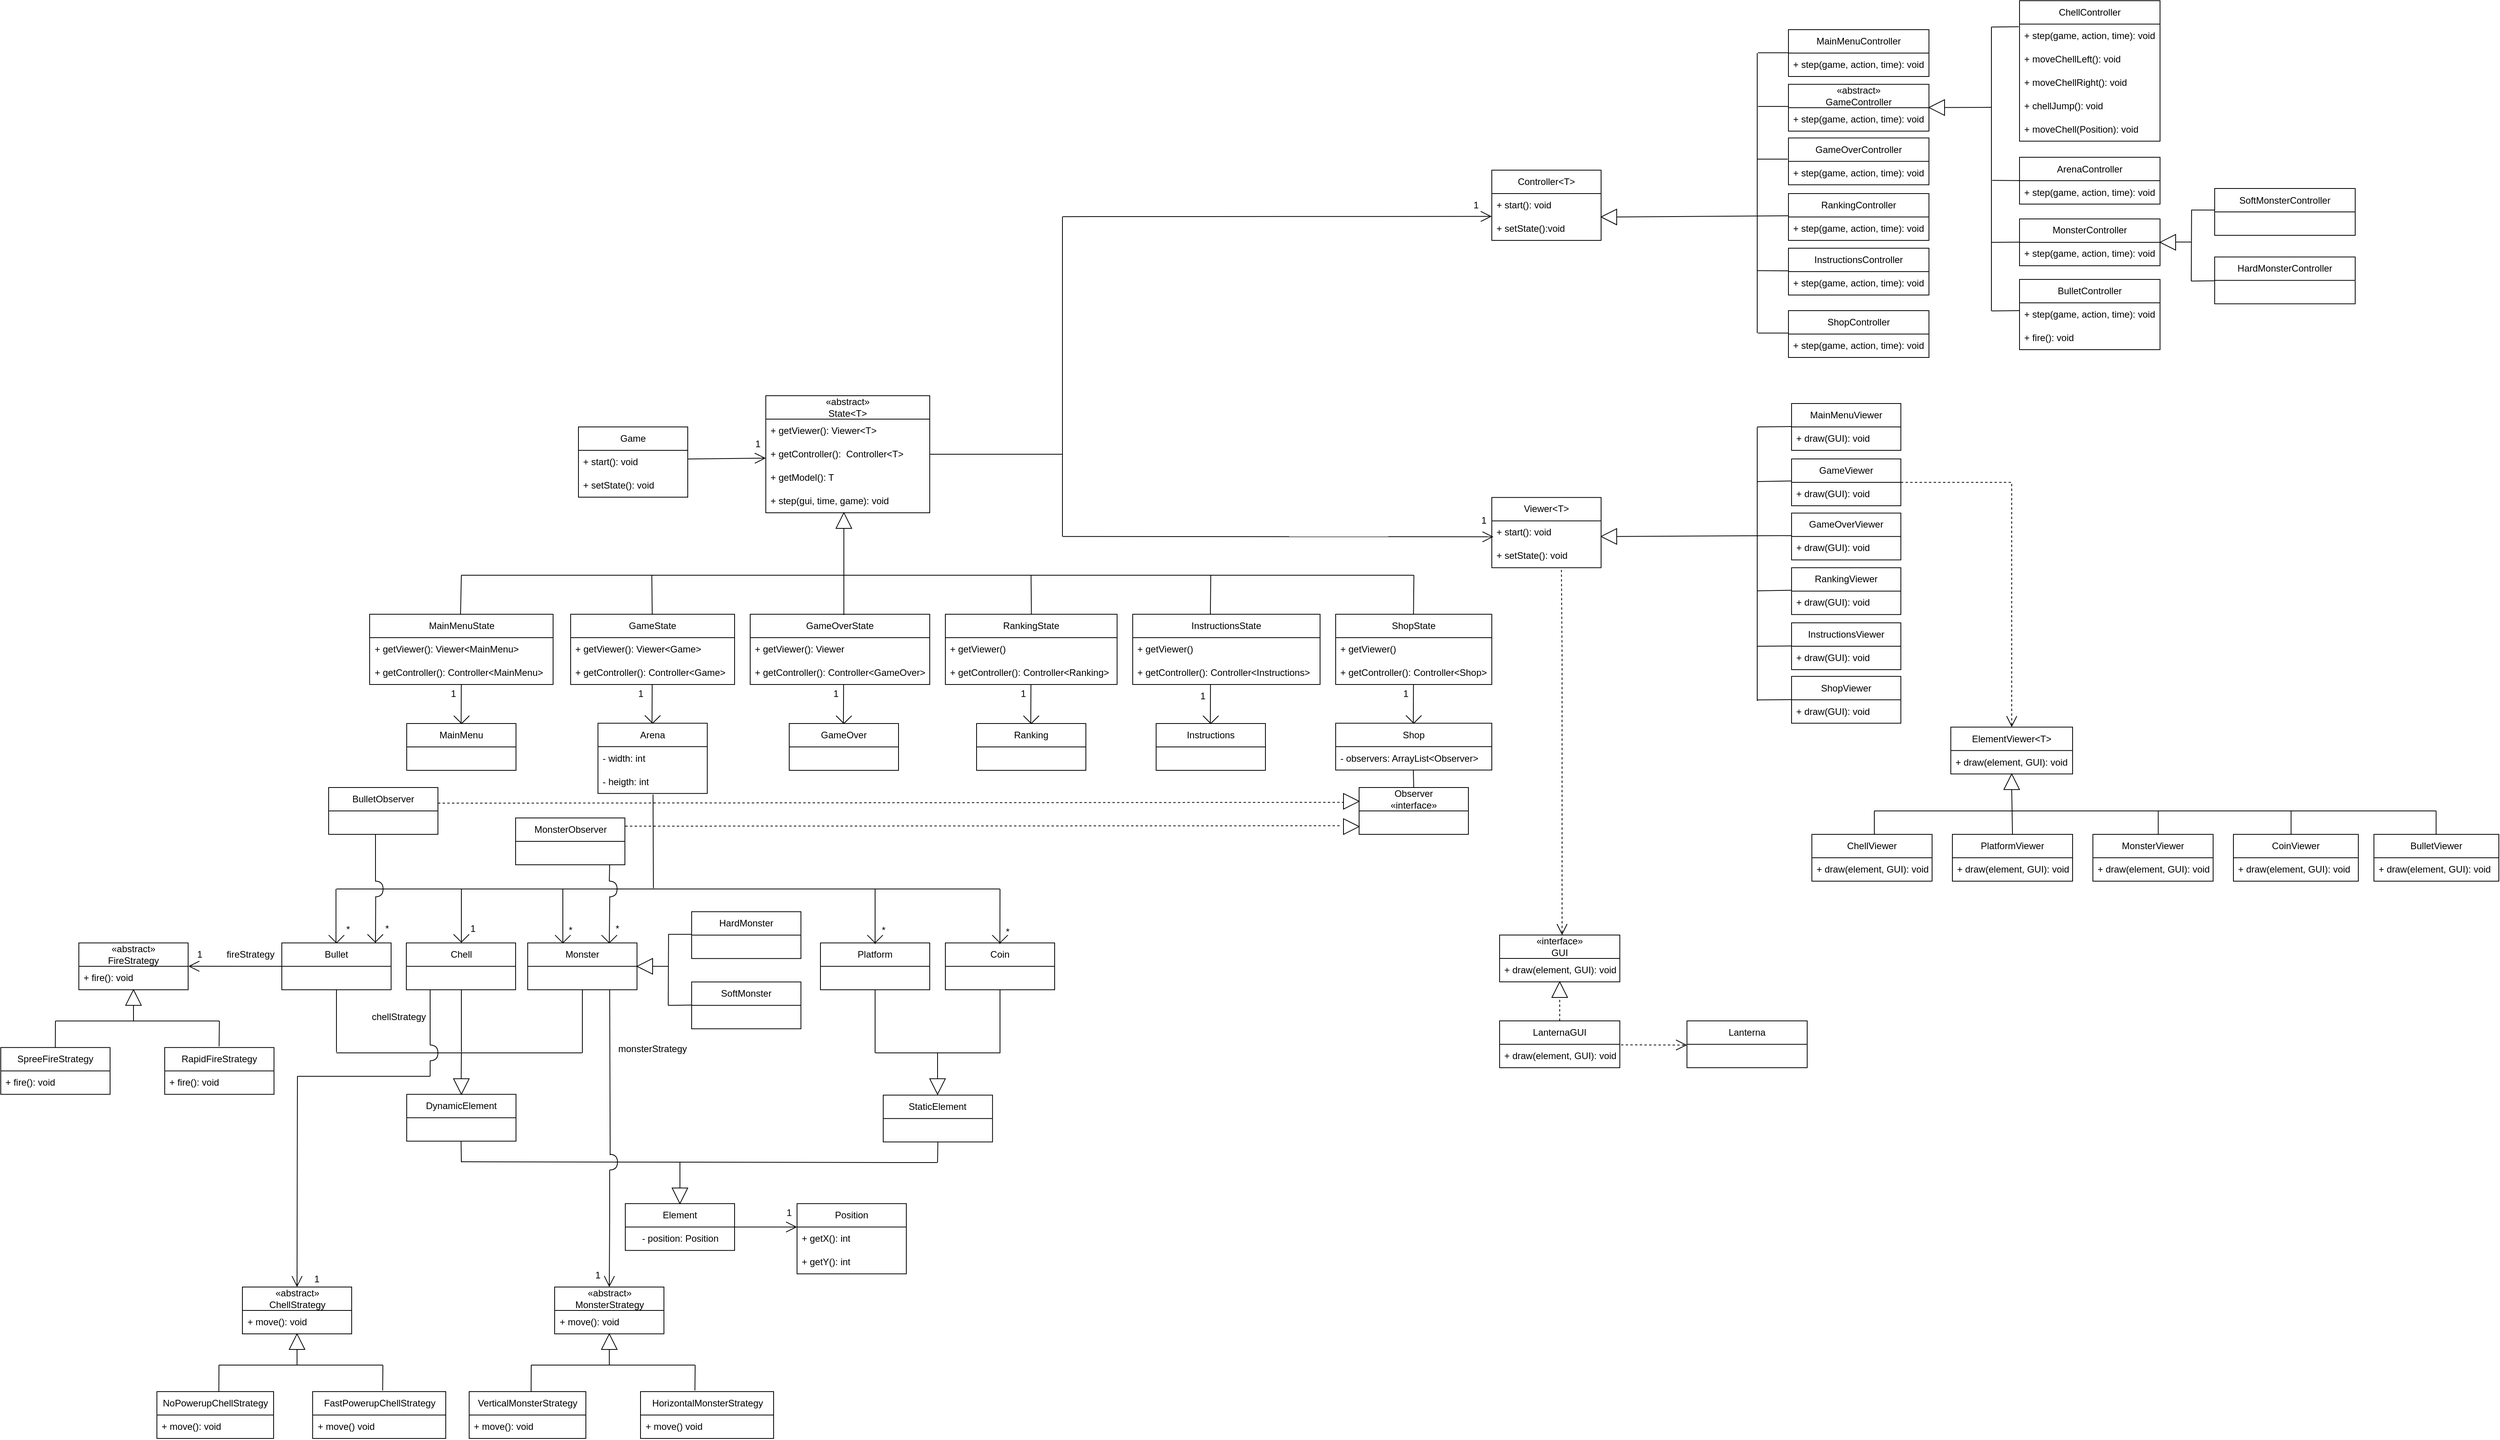 <mxfile version="22.1.3" type="device">
  <diagram name="Página-1" id="FHpE7I8-qNxb8RO2JIbX">
    <mxGraphModel dx="5857" dy="1487" grid="0" gridSize="10" guides="1" tooltips="1" connect="1" arrows="1" fold="1" page="0" pageScale="1" pageWidth="827" pageHeight="1169" math="0" shadow="0">
      <root>
        <mxCell id="0" />
        <mxCell id="1" parent="0" />
        <mxCell id="YmxO31w6KtB1TJ78BGga-1" value="«abstract»&lt;br&gt;State&amp;lt;T&amp;gt;" style="swimlane;fontStyle=0;childLayout=stackLayout;horizontal=1;startSize=30;horizontalStack=0;resizeParent=1;resizeParentMax=0;resizeLast=0;collapsible=1;marginBottom=0;whiteSpace=wrap;html=1;" parent="1" vertex="1">
          <mxGeometry x="-1010" y="938.95" width="210" height="150" as="geometry" />
        </mxCell>
        <mxCell id="YmxO31w6KtB1TJ78BGga-2" value="+ getViewer(): Viewer&amp;lt;T&amp;gt;" style="text;strokeColor=none;fillColor=none;align=left;verticalAlign=middle;spacingLeft=4;spacingRight=4;overflow=hidden;points=[[0,0.5],[1,0.5]];portConstraint=eastwest;rotatable=0;whiteSpace=wrap;html=1;" parent="YmxO31w6KtB1TJ78BGga-1" vertex="1">
          <mxGeometry y="30" width="210" height="30" as="geometry" />
        </mxCell>
        <mxCell id="YmxO31w6KtB1TJ78BGga-3" value="+ getController(): &amp;nbsp;Controller&amp;lt;T&amp;gt;" style="text;strokeColor=none;fillColor=none;align=left;verticalAlign=middle;spacingLeft=4;spacingRight=4;overflow=hidden;points=[[0,0.5],[1,0.5]];portConstraint=eastwest;rotatable=0;whiteSpace=wrap;html=1;" parent="YmxO31w6KtB1TJ78BGga-1" vertex="1">
          <mxGeometry y="60" width="210" height="30" as="geometry" />
        </mxCell>
        <mxCell id="YmxO31w6KtB1TJ78BGga-6" value="+ getModel(): T" style="text;strokeColor=none;fillColor=none;align=left;verticalAlign=middle;spacingLeft=4;spacingRight=4;overflow=hidden;points=[[0,0.5],[1,0.5]];portConstraint=eastwest;rotatable=0;whiteSpace=wrap;html=1;" parent="YmxO31w6KtB1TJ78BGga-1" vertex="1">
          <mxGeometry y="90" width="210" height="30" as="geometry" />
        </mxCell>
        <mxCell id="YmxO31w6KtB1TJ78BGga-4" value="+ step(gui, time, game): void" style="text;strokeColor=none;fillColor=none;align=left;verticalAlign=middle;spacingLeft=4;spacingRight=4;overflow=hidden;points=[[0,0.5],[1,0.5]];portConstraint=eastwest;rotatable=0;whiteSpace=wrap;html=1;" parent="YmxO31w6KtB1TJ78BGga-1" vertex="1">
          <mxGeometry y="120" width="210" height="30" as="geometry" />
        </mxCell>
        <mxCell id="YmxO31w6KtB1TJ78BGga-11" value="GameState" style="swimlane;fontStyle=0;childLayout=stackLayout;horizontal=1;startSize=30;horizontalStack=0;resizeParent=1;resizeParentMax=0;resizeLast=0;collapsible=1;marginBottom=0;whiteSpace=wrap;html=1;" parent="1" vertex="1">
          <mxGeometry x="-1260" y="1219" width="210" height="90" as="geometry" />
        </mxCell>
        <mxCell id="YmxO31w6KtB1TJ78BGga-13" value="+ getViewer(): Viewer&amp;lt;Game&amp;gt;" style="text;strokeColor=none;fillColor=none;align=left;verticalAlign=middle;spacingLeft=4;spacingRight=4;overflow=hidden;points=[[0,0.5],[1,0.5]];portConstraint=eastwest;rotatable=0;whiteSpace=wrap;html=1;" parent="YmxO31w6KtB1TJ78BGga-11" vertex="1">
          <mxGeometry y="30" width="210" height="30" as="geometry" />
        </mxCell>
        <mxCell id="YmxO31w6KtB1TJ78BGga-14" value="+ getController(): Controller&amp;lt;Game&amp;gt;" style="text;strokeColor=none;fillColor=none;align=left;verticalAlign=middle;spacingLeft=4;spacingRight=4;overflow=hidden;points=[[0,0.5],[1,0.5]];portConstraint=eastwest;rotatable=0;whiteSpace=wrap;html=1;" parent="YmxO31w6KtB1TJ78BGga-11" vertex="1">
          <mxGeometry y="60" width="210" height="30" as="geometry" />
        </mxCell>
        <mxCell id="YmxO31w6KtB1TJ78BGga-15" value="GameOverState" style="swimlane;fontStyle=0;childLayout=stackLayout;horizontal=1;startSize=30;horizontalStack=0;resizeParent=1;resizeParentMax=0;resizeLast=0;collapsible=1;marginBottom=0;whiteSpace=wrap;html=1;" parent="1" vertex="1">
          <mxGeometry x="-1030" y="1219" width="230" height="90" as="geometry" />
        </mxCell>
        <mxCell id="YmxO31w6KtB1TJ78BGga-17" value="+ getViewer(): Viewer" style="text;strokeColor=none;fillColor=none;align=left;verticalAlign=middle;spacingLeft=4;spacingRight=4;overflow=hidden;points=[[0,0.5],[1,0.5]];portConstraint=eastwest;rotatable=0;whiteSpace=wrap;html=1;" parent="YmxO31w6KtB1TJ78BGga-15" vertex="1">
          <mxGeometry y="30" width="230" height="30" as="geometry" />
        </mxCell>
        <mxCell id="YmxO31w6KtB1TJ78BGga-18" value="+ getController(): Controller&amp;lt;GameOver&amp;gt;" style="text;strokeColor=none;fillColor=none;align=left;verticalAlign=middle;spacingLeft=4;spacingRight=4;overflow=hidden;points=[[0,0.5],[1,0.5]];portConstraint=eastwest;rotatable=0;whiteSpace=wrap;html=1;" parent="YmxO31w6KtB1TJ78BGga-15" vertex="1">
          <mxGeometry y="60" width="230" height="30" as="geometry" />
        </mxCell>
        <mxCell id="YmxO31w6KtB1TJ78BGga-23" value="RankingState" style="swimlane;fontStyle=0;childLayout=stackLayout;horizontal=1;startSize=30;horizontalStack=0;resizeParent=1;resizeParentMax=0;resizeLast=0;collapsible=1;marginBottom=0;whiteSpace=wrap;html=1;" parent="1" vertex="1">
          <mxGeometry x="-780" y="1219" width="220" height="90" as="geometry" />
        </mxCell>
        <mxCell id="YmxO31w6KtB1TJ78BGga-25" value="+ getViewer()" style="text;strokeColor=none;fillColor=none;align=left;verticalAlign=middle;spacingLeft=4;spacingRight=4;overflow=hidden;points=[[0,0.5],[1,0.5]];portConstraint=eastwest;rotatable=0;whiteSpace=wrap;html=1;" parent="YmxO31w6KtB1TJ78BGga-23" vertex="1">
          <mxGeometry y="30" width="220" height="30" as="geometry" />
        </mxCell>
        <mxCell id="YmxO31w6KtB1TJ78BGga-26" value="+ getController(): Controller&amp;lt;Ranking&amp;gt;" style="text;strokeColor=none;fillColor=none;align=left;verticalAlign=middle;spacingLeft=4;spacingRight=4;overflow=hidden;points=[[0,0.5],[1,0.5]];portConstraint=eastwest;rotatable=0;whiteSpace=wrap;html=1;" parent="YmxO31w6KtB1TJ78BGga-23" vertex="1">
          <mxGeometry y="60" width="220" height="30" as="geometry" />
        </mxCell>
        <mxCell id="YmxO31w6KtB1TJ78BGga-27" value="InstructionsState" style="swimlane;fontStyle=0;childLayout=stackLayout;horizontal=1;startSize=30;horizontalStack=0;resizeParent=1;resizeParentMax=0;resizeLast=0;collapsible=1;marginBottom=0;whiteSpace=wrap;html=1;" parent="1" vertex="1">
          <mxGeometry x="-540" y="1219" width="240" height="90" as="geometry" />
        </mxCell>
        <mxCell id="YmxO31w6KtB1TJ78BGga-29" value="+ getViewer()" style="text;strokeColor=none;fillColor=none;align=left;verticalAlign=middle;spacingLeft=4;spacingRight=4;overflow=hidden;points=[[0,0.5],[1,0.5]];portConstraint=eastwest;rotatable=0;whiteSpace=wrap;html=1;" parent="YmxO31w6KtB1TJ78BGga-27" vertex="1">
          <mxGeometry y="30" width="240" height="30" as="geometry" />
        </mxCell>
        <mxCell id="YmxO31w6KtB1TJ78BGga-30" value="+ getController(): Controller&amp;lt;Instructions&amp;gt;" style="text;strokeColor=none;fillColor=none;align=left;verticalAlign=middle;spacingLeft=4;spacingRight=4;overflow=hidden;points=[[0,0.5],[1,0.5]];portConstraint=eastwest;rotatable=0;whiteSpace=wrap;html=1;" parent="YmxO31w6KtB1TJ78BGga-27" vertex="1">
          <mxGeometry y="60" width="240" height="30" as="geometry" />
        </mxCell>
        <mxCell id="03Hb6t26bnlQ6iROZtEd-3" value="" style="triangle;whiteSpace=wrap;html=1;rotation=-90;" parent="1" vertex="1">
          <mxGeometry x="-920" y="1088.95" width="20" height="20" as="geometry" />
        </mxCell>
        <mxCell id="03Hb6t26bnlQ6iROZtEd-5" value="" style="endArrow=none;html=1;rounded=0;" parent="1" edge="1">
          <mxGeometry width="50" height="50" relative="1" as="geometry">
            <mxPoint x="-1400" y="1169" as="sourcePoint" />
            <mxPoint x="-180" y="1169" as="targetPoint" />
          </mxGeometry>
        </mxCell>
        <mxCell id="03Hb6t26bnlQ6iROZtEd-9" value="" style="endArrow=none;html=1;rounded=0;" parent="1" edge="1">
          <mxGeometry width="50" height="50" relative="1" as="geometry">
            <mxPoint x="-1155.53" y="1219" as="sourcePoint" />
            <mxPoint x="-1156" y="1169" as="targetPoint" />
          </mxGeometry>
        </mxCell>
        <mxCell id="03Hb6t26bnlQ6iROZtEd-11" value="Viewer&amp;lt;T&amp;gt;" style="swimlane;fontStyle=0;childLayout=stackLayout;horizontal=1;startSize=30;horizontalStack=0;resizeParent=1;resizeParentMax=0;resizeLast=0;collapsible=1;marginBottom=0;whiteSpace=wrap;html=1;" parent="1" vertex="1">
          <mxGeometry x="-80" y="1069.34" width="140" height="90" as="geometry" />
        </mxCell>
        <mxCell id="03Hb6t26bnlQ6iROZtEd-12" value="+ start(): void" style="text;strokeColor=none;fillColor=none;align=left;verticalAlign=middle;spacingLeft=4;spacingRight=4;overflow=hidden;points=[[0,0.5],[1,0.5]];portConstraint=eastwest;rotatable=0;whiteSpace=wrap;html=1;" parent="03Hb6t26bnlQ6iROZtEd-11" vertex="1">
          <mxGeometry y="30" width="140" height="30" as="geometry" />
        </mxCell>
        <mxCell id="03Hb6t26bnlQ6iROZtEd-13" value="+ setState(): void" style="text;strokeColor=none;fillColor=none;align=left;verticalAlign=middle;spacingLeft=4;spacingRight=4;overflow=hidden;points=[[0,0.5],[1,0.5]];portConstraint=eastwest;rotatable=0;whiteSpace=wrap;html=1;" parent="03Hb6t26bnlQ6iROZtEd-11" vertex="1">
          <mxGeometry y="60" width="140" height="30" as="geometry" />
        </mxCell>
        <mxCell id="03Hb6t26bnlQ6iROZtEd-15" value="" style="endArrow=open;endFill=1;endSize=12;html=1;rounded=0;exitX=0.998;exitY=0.372;exitDx=0;exitDy=0;exitPerimeter=0;" parent="1" source="03Hb6t26bnlQ6iROZtEd-23" edge="1">
          <mxGeometry width="160" relative="1" as="geometry">
            <mxPoint x="-1130" y="1018.95" as="sourcePoint" />
            <mxPoint x="-1010" y="1018.95" as="targetPoint" />
          </mxGeometry>
        </mxCell>
        <mxCell id="03Hb6t26bnlQ6iROZtEd-19" value="Controller&amp;lt;T&amp;gt;" style="swimlane;fontStyle=0;childLayout=stackLayout;horizontal=1;startSize=30;horizontalStack=0;resizeParent=1;resizeParentMax=0;resizeLast=0;collapsible=1;marginBottom=0;whiteSpace=wrap;html=1;" parent="1" vertex="1">
          <mxGeometry x="-80" y="650" width="140" height="90" as="geometry" />
        </mxCell>
        <mxCell id="03Hb6t26bnlQ6iROZtEd-20" value="+ start(): void" style="text;strokeColor=none;fillColor=none;align=left;verticalAlign=middle;spacingLeft=4;spacingRight=4;overflow=hidden;points=[[0,0.5],[1,0.5]];portConstraint=eastwest;rotatable=0;whiteSpace=wrap;html=1;" parent="03Hb6t26bnlQ6iROZtEd-19" vertex="1">
          <mxGeometry y="30" width="140" height="30" as="geometry" />
        </mxCell>
        <mxCell id="03Hb6t26bnlQ6iROZtEd-21" value="+ setState():void" style="text;strokeColor=none;fillColor=none;align=left;verticalAlign=middle;spacingLeft=4;spacingRight=4;overflow=hidden;points=[[0,0.5],[1,0.5]];portConstraint=eastwest;rotatable=0;whiteSpace=wrap;html=1;" parent="03Hb6t26bnlQ6iROZtEd-19" vertex="1">
          <mxGeometry y="60" width="140" height="30" as="geometry" />
        </mxCell>
        <mxCell id="03Hb6t26bnlQ6iROZtEd-22" value="Game" style="swimlane;fontStyle=0;childLayout=stackLayout;horizontal=1;startSize=30;horizontalStack=0;resizeParent=1;resizeParentMax=0;resizeLast=0;collapsible=1;marginBottom=0;whiteSpace=wrap;html=1;" parent="1" vertex="1">
          <mxGeometry x="-1250" y="978.95" width="140" height="90" as="geometry" />
        </mxCell>
        <mxCell id="03Hb6t26bnlQ6iROZtEd-23" value="+ start(): void" style="text;strokeColor=none;fillColor=none;align=left;verticalAlign=middle;spacingLeft=4;spacingRight=4;overflow=hidden;points=[[0,0.5],[1,0.5]];portConstraint=eastwest;rotatable=0;whiteSpace=wrap;html=1;" parent="03Hb6t26bnlQ6iROZtEd-22" vertex="1">
          <mxGeometry y="30" width="140" height="30" as="geometry" />
        </mxCell>
        <mxCell id="03Hb6t26bnlQ6iROZtEd-24" value="+ setState(): void" style="text;strokeColor=none;fillColor=none;align=left;verticalAlign=middle;spacingLeft=4;spacingRight=4;overflow=hidden;points=[[0,0.5],[1,0.5]];portConstraint=eastwest;rotatable=0;whiteSpace=wrap;html=1;" parent="03Hb6t26bnlQ6iROZtEd-22" vertex="1">
          <mxGeometry y="60" width="140" height="30" as="geometry" />
        </mxCell>
        <mxCell id="03Hb6t26bnlQ6iROZtEd-25" value="" style="endArrow=open;endFill=1;endSize=12;html=1;rounded=0;entryX=-0.001;entryY=-0.023;entryDx=0;entryDy=0;entryPerimeter=0;" parent="1" edge="1" target="03Hb6t26bnlQ6iROZtEd-21">
          <mxGeometry width="160" relative="1" as="geometry">
            <mxPoint x="-630" y="709.58" as="sourcePoint" />
            <mxPoint x="-81" y="709" as="targetPoint" />
          </mxGeometry>
        </mxCell>
        <mxCell id="03Hb6t26bnlQ6iROZtEd-26" value="" style="endArrow=open;endFill=1;endSize=12;html=1;rounded=0;entryX=0.015;entryY=0.681;entryDx=0;entryDy=0;entryPerimeter=0;" parent="1" edge="1" target="03Hb6t26bnlQ6iROZtEd-12">
          <mxGeometry width="160" relative="1" as="geometry">
            <mxPoint x="-630" y="1119.34" as="sourcePoint" />
            <mxPoint x="-340" y="1119.34" as="targetPoint" />
          </mxGeometry>
        </mxCell>
        <mxCell id="03Hb6t26bnlQ6iROZtEd-27" value="" style="endArrow=none;html=1;rounded=0;" parent="1" edge="1">
          <mxGeometry width="50" height="50" relative="1" as="geometry">
            <mxPoint x="-630" y="1118.95" as="sourcePoint" />
            <mxPoint x="-630" y="710" as="targetPoint" />
          </mxGeometry>
        </mxCell>
        <mxCell id="03Hb6t26bnlQ6iROZtEd-28" value="" style="endArrow=none;html=1;rounded=0;exitX=1;exitY=0.5;exitDx=0;exitDy=0;" parent="1" source="YmxO31w6KtB1TJ78BGga-3" edge="1">
          <mxGeometry width="50" height="50" relative="1" as="geometry">
            <mxPoint x="-1300" y="1248.95" as="sourcePoint" />
            <mxPoint x="-630" y="1013.95" as="targetPoint" />
          </mxGeometry>
        </mxCell>
        <mxCell id="03Hb6t26bnlQ6iROZtEd-29" value="Arena" style="swimlane;fontStyle=0;childLayout=stackLayout;horizontal=1;startSize=30;horizontalStack=0;resizeParent=1;resizeParentMax=0;resizeLast=0;collapsible=1;marginBottom=0;whiteSpace=wrap;html=1;" parent="1" vertex="1">
          <mxGeometry x="-1225" y="1358.64" width="140" height="90" as="geometry" />
        </mxCell>
        <mxCell id="03Hb6t26bnlQ6iROZtEd-109" value="- width: int" style="text;strokeColor=none;fillColor=none;align=left;verticalAlign=middle;spacingLeft=4;spacingRight=4;overflow=hidden;points=[[0,0.5],[1,0.5]];portConstraint=eastwest;rotatable=0;whiteSpace=wrap;html=1;" parent="03Hb6t26bnlQ6iROZtEd-29" vertex="1">
          <mxGeometry y="30" width="140" height="30" as="geometry" />
        </mxCell>
        <mxCell id="03Hb6t26bnlQ6iROZtEd-110" value="- heigth: int" style="text;strokeColor=none;fillColor=none;align=left;verticalAlign=middle;spacingLeft=4;spacingRight=4;overflow=hidden;points=[[0,0.5],[1,0.5]];portConstraint=eastwest;rotatable=0;whiteSpace=wrap;html=1;" parent="03Hb6t26bnlQ6iROZtEd-29" vertex="1">
          <mxGeometry y="60" width="140" height="30" as="geometry" />
        </mxCell>
        <mxCell id="03Hb6t26bnlQ6iROZtEd-32" value="MainMenuController" style="swimlane;fontStyle=0;childLayout=stackLayout;horizontal=1;startSize=30;horizontalStack=0;resizeParent=1;resizeParentMax=0;resizeLast=0;collapsible=1;marginBottom=0;whiteSpace=wrap;html=1;" parent="1" vertex="1">
          <mxGeometry x="300" y="470" width="180" height="60" as="geometry" />
        </mxCell>
        <mxCell id="03Hb6t26bnlQ6iROZtEd-53" value="+ step(game, action, time): void" style="text;strokeColor=none;fillColor=none;align=left;verticalAlign=middle;spacingLeft=4;spacingRight=4;overflow=hidden;points=[[0,0.5],[1,0.5]];portConstraint=eastwest;rotatable=0;whiteSpace=wrap;html=1;" parent="03Hb6t26bnlQ6iROZtEd-32" vertex="1">
          <mxGeometry y="30" width="180" height="30" as="geometry" />
        </mxCell>
        <mxCell id="03Hb6t26bnlQ6iROZtEd-35" value="ElementViewer&amp;lt;T&amp;gt;" style="swimlane;fontStyle=0;childLayout=stackLayout;horizontal=1;startSize=30;horizontalStack=0;resizeParent=1;resizeParentMax=0;resizeLast=0;collapsible=1;marginBottom=0;whiteSpace=wrap;html=1;" parent="1" vertex="1">
          <mxGeometry x="508" y="1363.64" width="156" height="60" as="geometry" />
        </mxCell>
        <mxCell id="03Hb6t26bnlQ6iROZtEd-36" value="+ draw(element, GUI): void" style="text;strokeColor=none;fillColor=none;align=left;verticalAlign=middle;spacingLeft=4;spacingRight=4;overflow=hidden;points=[[0,0.5],[1,0.5]];portConstraint=eastwest;rotatable=0;whiteSpace=wrap;html=1;" parent="03Hb6t26bnlQ6iROZtEd-35" vertex="1">
          <mxGeometry y="30" width="156" height="30" as="geometry" />
        </mxCell>
        <mxCell id="03Hb6t26bnlQ6iROZtEd-38" value="MainMenuViewer" style="swimlane;fontStyle=0;childLayout=stackLayout;horizontal=1;startSize=30;horizontalStack=0;resizeParent=1;resizeParentMax=0;resizeLast=0;collapsible=1;marginBottom=0;whiteSpace=wrap;html=1;" parent="1" vertex="1">
          <mxGeometry x="304" y="948.95" width="140" height="60" as="geometry" />
        </mxCell>
        <mxCell id="03Hb6t26bnlQ6iROZtEd-54" value="+ draw(GUI): void" style="text;strokeColor=none;fillColor=none;align=left;verticalAlign=middle;spacingLeft=4;spacingRight=4;overflow=hidden;points=[[0,0.5],[1,0.5]];portConstraint=eastwest;rotatable=0;whiteSpace=wrap;html=1;" parent="03Hb6t26bnlQ6iROZtEd-38" vertex="1">
          <mxGeometry y="30" width="140" height="30" as="geometry" />
        </mxCell>
        <mxCell id="03Hb6t26bnlQ6iROZtEd-41" value="GameViewer" style="swimlane;fontStyle=0;childLayout=stackLayout;horizontal=1;startSize=30;horizontalStack=0;resizeParent=1;resizeParentMax=0;resizeLast=0;collapsible=1;marginBottom=0;whiteSpace=wrap;html=1;" parent="1" vertex="1">
          <mxGeometry x="304" y="1020.0" width="140" height="60" as="geometry" />
        </mxCell>
        <mxCell id="03Hb6t26bnlQ6iROZtEd-42" value="+ draw(GUI): void" style="text;strokeColor=none;fillColor=none;align=left;verticalAlign=middle;spacingLeft=4;spacingRight=4;overflow=hidden;points=[[0,0.5],[1,0.5]];portConstraint=eastwest;rotatable=0;whiteSpace=wrap;html=1;" parent="03Hb6t26bnlQ6iROZtEd-41" vertex="1">
          <mxGeometry y="30" width="140" height="30" as="geometry" />
        </mxCell>
        <mxCell id="03Hb6t26bnlQ6iROZtEd-44" value="«abstract»&lt;br&gt;GameController" style="swimlane;fontStyle=0;childLayout=stackLayout;horizontal=1;startSize=30;horizontalStack=0;resizeParent=1;resizeParentMax=0;resizeLast=0;collapsible=1;marginBottom=0;whiteSpace=wrap;html=1;" parent="1" vertex="1">
          <mxGeometry x="300" y="540" width="180" height="60" as="geometry" />
        </mxCell>
        <mxCell id="03Hb6t26bnlQ6iROZtEd-45" value="+ step(game, action, time): void" style="text;strokeColor=none;fillColor=none;align=left;verticalAlign=middle;spacingLeft=4;spacingRight=4;overflow=hidden;points=[[0,0.5],[1,0.5]];portConstraint=eastwest;rotatable=0;whiteSpace=wrap;html=1;" parent="03Hb6t26bnlQ6iROZtEd-44" vertex="1">
          <mxGeometry y="30" width="180" height="30" as="geometry" />
        </mxCell>
        <mxCell id="03Hb6t26bnlQ6iROZtEd-47" value="Position" style="swimlane;fontStyle=0;childLayout=stackLayout;horizontal=1;startSize=30;horizontalStack=0;resizeParent=1;resizeParentMax=0;resizeLast=0;collapsible=1;marginBottom=0;whiteSpace=wrap;html=1;" parent="1" vertex="1">
          <mxGeometry x="-970" y="1974.07" width="140" height="90" as="geometry" />
        </mxCell>
        <mxCell id="03Hb6t26bnlQ6iROZtEd-48" value="+ getX(): int" style="text;strokeColor=none;fillColor=none;align=left;verticalAlign=middle;spacingLeft=4;spacingRight=4;overflow=hidden;points=[[0,0.5],[1,0.5]];portConstraint=eastwest;rotatable=0;whiteSpace=wrap;html=1;" parent="03Hb6t26bnlQ6iROZtEd-47" vertex="1">
          <mxGeometry y="30" width="140" height="30" as="geometry" />
        </mxCell>
        <mxCell id="03Hb6t26bnlQ6iROZtEd-49" value="+ getY(): int" style="text;strokeColor=none;fillColor=none;align=left;verticalAlign=middle;spacingLeft=4;spacingRight=4;overflow=hidden;points=[[0,0.5],[1,0.5]];portConstraint=eastwest;rotatable=0;whiteSpace=wrap;html=1;" parent="03Hb6t26bnlQ6iROZtEd-47" vertex="1">
          <mxGeometry y="60" width="140" height="30" as="geometry" />
        </mxCell>
        <mxCell id="03Hb6t26bnlQ6iROZtEd-50" value="Element" style="swimlane;fontStyle=0;childLayout=stackLayout;horizontal=1;startSize=30;horizontalStack=0;resizeParent=1;resizeParentMax=0;resizeLast=0;collapsible=1;marginBottom=0;whiteSpace=wrap;html=1;" parent="1" vertex="1">
          <mxGeometry x="-1190" y="1974.07" width="140" height="60" as="geometry" />
        </mxCell>
        <mxCell id="-879TP8rHjCMF5Wq2rFz-150" value="- position: Position" style="text;html=1;align=center;verticalAlign=middle;resizable=0;points=[];autosize=1;strokeColor=none;fillColor=none;" vertex="1" parent="03Hb6t26bnlQ6iROZtEd-50">
          <mxGeometry y="30" width="140" height="30" as="geometry" />
        </mxCell>
        <mxCell id="03Hb6t26bnlQ6iROZtEd-55" value="MonsterViewer" style="swimlane;fontStyle=0;childLayout=stackLayout;horizontal=1;startSize=30;horizontalStack=0;resizeParent=1;resizeParentMax=0;resizeLast=0;collapsible=1;marginBottom=0;whiteSpace=wrap;html=1;" parent="1" vertex="1">
          <mxGeometry x="690" y="1501.06" width="154" height="60" as="geometry" />
        </mxCell>
        <mxCell id="03Hb6t26bnlQ6iROZtEd-56" value="+ draw(element, GUI): void" style="text;strokeColor=none;fillColor=none;align=left;verticalAlign=middle;spacingLeft=4;spacingRight=4;overflow=hidden;points=[[0,0.5],[1,0.5]];portConstraint=eastwest;rotatable=0;whiteSpace=wrap;html=1;" parent="03Hb6t26bnlQ6iROZtEd-55" vertex="1">
          <mxGeometry y="30" width="154" height="30" as="geometry" />
        </mxCell>
        <mxCell id="03Hb6t26bnlQ6iROZtEd-57" value="PlatformViewer" style="swimlane;fontStyle=0;childLayout=stackLayout;horizontal=1;startSize=30;horizontalStack=0;resizeParent=1;resizeParentMax=0;resizeLast=0;collapsible=1;marginBottom=0;whiteSpace=wrap;html=1;" parent="1" vertex="1">
          <mxGeometry x="510" y="1501.06" width="154" height="60" as="geometry" />
        </mxCell>
        <mxCell id="03Hb6t26bnlQ6iROZtEd-58" value="+ draw(element, GUI): void" style="text;strokeColor=none;fillColor=none;align=left;verticalAlign=middle;spacingLeft=4;spacingRight=4;overflow=hidden;points=[[0,0.5],[1,0.5]];portConstraint=eastwest;rotatable=0;whiteSpace=wrap;html=1;" parent="03Hb6t26bnlQ6iROZtEd-57" vertex="1">
          <mxGeometry y="30" width="154" height="30" as="geometry" />
        </mxCell>
        <mxCell id="03Hb6t26bnlQ6iROZtEd-59" value="ChellViewer" style="swimlane;fontStyle=0;childLayout=stackLayout;horizontal=1;startSize=30;horizontalStack=0;resizeParent=1;resizeParentMax=0;resizeLast=0;collapsible=1;marginBottom=0;whiteSpace=wrap;html=1;" parent="1" vertex="1">
          <mxGeometry x="330" y="1501.06" width="154" height="60" as="geometry" />
        </mxCell>
        <mxCell id="03Hb6t26bnlQ6iROZtEd-60" value="+ draw(element, GUI): void" style="text;strokeColor=none;fillColor=none;align=left;verticalAlign=middle;spacingLeft=4;spacingRight=4;overflow=hidden;points=[[0,0.5],[1,0.5]];portConstraint=eastwest;rotatable=0;whiteSpace=wrap;html=1;" parent="03Hb6t26bnlQ6iROZtEd-59" vertex="1">
          <mxGeometry y="30" width="154" height="30" as="geometry" />
        </mxCell>
        <mxCell id="03Hb6t26bnlQ6iROZtEd-61" value="" style="triangle;whiteSpace=wrap;html=1;rotation=-90;" parent="1" vertex="1">
          <mxGeometry x="576" y="1423.64" width="20" height="20" as="geometry" />
        </mxCell>
        <mxCell id="03Hb6t26bnlQ6iROZtEd-62" value="" style="endArrow=none;html=1;rounded=0;exitX=0.425;exitY=-0.007;exitDx=0;exitDy=0;exitPerimeter=0;" parent="1" edge="1">
          <mxGeometry width="50" height="50" relative="1" as="geometry">
            <mxPoint x="410.0" y="1501.06" as="sourcePoint" />
            <mxPoint x="410" y="1471" as="targetPoint" />
          </mxGeometry>
        </mxCell>
        <mxCell id="03Hb6t26bnlQ6iROZtEd-64" value="" style="endArrow=none;html=1;rounded=0;exitX=0.5;exitY=0;exitDx=0;exitDy=0;entryX=0;entryY=0.5;entryDx=0;entryDy=0;" parent="1" source="03Hb6t26bnlQ6iROZtEd-57" target="03Hb6t26bnlQ6iROZtEd-61" edge="1">
          <mxGeometry width="50" height="50" relative="1" as="geometry">
            <mxPoint x="593.5" y="1501.06" as="sourcePoint" />
            <mxPoint x="594.5" y="1469.06" as="targetPoint" />
          </mxGeometry>
        </mxCell>
        <mxCell id="03Hb6t26bnlQ6iROZtEd-65" value="" style="endArrow=none;html=1;rounded=0;exitX=0.424;exitY=0.033;exitDx=0;exitDy=0;exitPerimeter=0;" parent="1" edge="1">
          <mxGeometry width="50" height="50" relative="1" as="geometry">
            <mxPoint x="773.71" y="1501.06" as="sourcePoint" />
            <mxPoint x="773.71" y="1471.06" as="targetPoint" />
          </mxGeometry>
        </mxCell>
        <mxCell id="03Hb6t26bnlQ6iROZtEd-66" value="CoinViewer" style="swimlane;fontStyle=0;childLayout=stackLayout;horizontal=1;startSize=30;horizontalStack=0;resizeParent=1;resizeParentMax=0;resizeLast=0;collapsible=1;marginBottom=0;whiteSpace=wrap;html=1;" parent="1" vertex="1">
          <mxGeometry x="870" y="1501.06" width="160" height="60" as="geometry" />
        </mxCell>
        <mxCell id="03Hb6t26bnlQ6iROZtEd-67" value="+ draw(element, GUI): void" style="text;strokeColor=none;fillColor=none;align=left;verticalAlign=middle;spacingLeft=4;spacingRight=4;overflow=hidden;points=[[0,0.5],[1,0.5]];portConstraint=eastwest;rotatable=0;whiteSpace=wrap;html=1;" parent="03Hb6t26bnlQ6iROZtEd-66" vertex="1">
          <mxGeometry y="30" width="160" height="30" as="geometry" />
        </mxCell>
        <mxCell id="03Hb6t26bnlQ6iROZtEd-68" value="BulletViewer" style="swimlane;fontStyle=0;childLayout=stackLayout;horizontal=1;startSize=30;horizontalStack=0;resizeParent=1;resizeParentMax=0;resizeLast=0;collapsible=1;marginBottom=0;whiteSpace=wrap;html=1;" parent="1" vertex="1">
          <mxGeometry x="1050" y="1501.06" width="160" height="60" as="geometry" />
        </mxCell>
        <mxCell id="03Hb6t26bnlQ6iROZtEd-69" value="+ draw(element, GUI): void" style="text;strokeColor=none;fillColor=none;align=left;verticalAlign=middle;spacingLeft=4;spacingRight=4;overflow=hidden;points=[[0,0.5],[1,0.5]];portConstraint=eastwest;rotatable=0;whiteSpace=wrap;html=1;" parent="03Hb6t26bnlQ6iROZtEd-68" vertex="1">
          <mxGeometry y="30" width="160" height="30" as="geometry" />
        </mxCell>
        <mxCell id="03Hb6t26bnlQ6iROZtEd-71" value="" style="endArrow=none;html=1;rounded=0;exitX=0.424;exitY=0.033;exitDx=0;exitDy=0;exitPerimeter=0;" parent="1" edge="1">
          <mxGeometry width="50" height="50" relative="1" as="geometry">
            <mxPoint x="943.86" y="1501.06" as="sourcePoint" />
            <mxPoint x="943.86" y="1471.06" as="targetPoint" />
          </mxGeometry>
        </mxCell>
        <mxCell id="03Hb6t26bnlQ6iROZtEd-72" value="" style="endArrow=none;html=1;rounded=0;exitX=0.424;exitY=0.033;exitDx=0;exitDy=0;exitPerimeter=0;" parent="1" edge="1">
          <mxGeometry width="50" height="50" relative="1" as="geometry">
            <mxPoint x="1129.66" y="1501.06" as="sourcePoint" />
            <mxPoint x="1129.66" y="1471.06" as="targetPoint" />
          </mxGeometry>
        </mxCell>
        <mxCell id="03Hb6t26bnlQ6iROZtEd-76" value="" style="endArrow=none;html=1;rounded=0;" parent="1" edge="1">
          <mxGeometry width="50" height="50" relative="1" as="geometry">
            <mxPoint x="410" y="1471" as="sourcePoint" />
            <mxPoint x="1130" y="1471" as="targetPoint" />
          </mxGeometry>
        </mxCell>
        <mxCell id="03Hb6t26bnlQ6iROZtEd-78" value="" style="endArrow=open;endSize=12;dashed=1;html=1;rounded=0;entryX=0.5;entryY=0;entryDx=0;entryDy=0;exitX=1;exitY=0.5;exitDx=0;exitDy=0;" parent="1" target="03Hb6t26bnlQ6iROZtEd-35" edge="1" source="03Hb6t26bnlQ6iROZtEd-41">
          <mxGeometry width="160" relative="1" as="geometry">
            <mxPoint x="444" y="1256" as="sourcePoint" />
            <mxPoint x="544" y="1276.06" as="targetPoint" />
            <Array as="points">
              <mxPoint x="586" y="1050" />
            </Array>
          </mxGeometry>
        </mxCell>
        <mxCell id="03Hb6t26bnlQ6iROZtEd-80" value="" style="endArrow=none;html=1;rounded=0;" parent="1" edge="1">
          <mxGeometry width="50" height="50" relative="1" as="geometry">
            <mxPoint x="260" y="979.54" as="sourcePoint" />
            <mxPoint x="260" y="1330" as="targetPoint" />
          </mxGeometry>
        </mxCell>
        <mxCell id="03Hb6t26bnlQ6iROZtEd-81" value="" style="endArrow=none;html=1;rounded=0;exitX=0.004;exitY=-0.013;exitDx=0;exitDy=0;exitPerimeter=0;" parent="1" source="03Hb6t26bnlQ6iROZtEd-54" edge="1">
          <mxGeometry width="50" height="50" relative="1" as="geometry">
            <mxPoint x="214" y="978.95" as="sourcePoint" />
            <mxPoint x="260" y="979" as="targetPoint" />
          </mxGeometry>
        </mxCell>
        <mxCell id="03Hb6t26bnlQ6iROZtEd-82" value="" style="endArrow=none;html=1;rounded=0;exitX=-0.001;exitY=0.085;exitDx=0;exitDy=0;exitPerimeter=0;" parent="1" edge="1">
          <mxGeometry width="50" height="50" relative="1" as="geometry">
            <mxPoint x="304.0" y="1328.37" as="sourcePoint" />
            <mxPoint x="260.14" y="1328.76" as="targetPoint" />
          </mxGeometry>
        </mxCell>
        <mxCell id="03Hb6t26bnlQ6iROZtEd-83" value="" style="endArrow=none;html=1;rounded=0;exitX=0;exitY=0.5;exitDx=0;exitDy=0;entryX=0;entryY=-0.05;entryDx=0;entryDy=0;entryPerimeter=0;" parent="1" source="03Hb6t26bnlQ6iROZtEd-87" edge="1" target="03Hb6t26bnlQ6iROZtEd-176">
          <mxGeometry width="50" height="50" relative="1" as="geometry">
            <mxPoint x="100" y="710" as="sourcePoint" />
            <mxPoint x="299" y="710" as="targetPoint" />
          </mxGeometry>
        </mxCell>
        <mxCell id="03Hb6t26bnlQ6iROZtEd-84" value="" style="endArrow=none;html=1;rounded=0;" parent="1" edge="1">
          <mxGeometry width="50" height="50" relative="1" as="geometry">
            <mxPoint x="260" y="858.75" as="sourcePoint" />
            <mxPoint x="260" y="500" as="targetPoint" />
          </mxGeometry>
        </mxCell>
        <mxCell id="03Hb6t26bnlQ6iROZtEd-85" value="" style="endArrow=none;html=1;rounded=0;" parent="1" edge="1">
          <mxGeometry width="50" height="50" relative="1" as="geometry">
            <mxPoint x="300" y="779" as="sourcePoint" />
            <mxPoint x="260" y="778.75" as="targetPoint" />
          </mxGeometry>
        </mxCell>
        <mxCell id="03Hb6t26bnlQ6iROZtEd-86" value="" style="endArrow=none;html=1;rounded=0;exitX=-0.006;exitY=0.085;exitDx=0;exitDy=0;exitPerimeter=0;" parent="1" edge="1">
          <mxGeometry width="50" height="50" relative="1" as="geometry">
            <mxPoint x="300" y="858.75" as="sourcePoint" />
            <mxPoint x="261" y="858.75" as="targetPoint" />
          </mxGeometry>
        </mxCell>
        <mxCell id="03Hb6t26bnlQ6iROZtEd-87" value="" style="triangle;whiteSpace=wrap;html=1;rotation=-180;" parent="1" vertex="1">
          <mxGeometry x="60" y="700" width="20" height="20" as="geometry" />
        </mxCell>
        <mxCell id="03Hb6t26bnlQ6iROZtEd-88" value="" style="triangle;whiteSpace=wrap;html=1;rotation=-180;" parent="1" vertex="1">
          <mxGeometry x="60" y="1109.34" width="20" height="20" as="geometry" />
        </mxCell>
        <mxCell id="03Hb6t26bnlQ6iROZtEd-104" value="" style="endArrow=none;html=1;rounded=0;exitX=0.427;exitY=-0.004;exitDx=0;exitDy=0;exitPerimeter=0;" parent="1" edge="1">
          <mxGeometry width="50" height="50" relative="1" as="geometry">
            <mxPoint x="-1155.77" y="1358.64" as="sourcePoint" />
            <mxPoint x="-1155.55" y="1309" as="targetPoint" />
          </mxGeometry>
        </mxCell>
        <mxCell id="03Hb6t26bnlQ6iROZtEd-111" value="Monster" style="swimlane;fontStyle=0;childLayout=stackLayout;horizontal=1;startSize=30;horizontalStack=0;resizeParent=1;resizeParentMax=0;resizeLast=0;collapsible=1;marginBottom=0;whiteSpace=wrap;html=1;" parent="1" vertex="1">
          <mxGeometry x="-1315" y="1640.07" width="140" height="60" as="geometry" />
        </mxCell>
        <mxCell id="-879TP8rHjCMF5Wq2rFz-105" value="" style="endArrow=none;html=1;rounded=0;" edge="1" parent="03Hb6t26bnlQ6iROZtEd-111">
          <mxGeometry width="50" height="50" relative="1" as="geometry">
            <mxPoint x="35" y="-10" as="sourcePoint" />
            <mxPoint x="55" y="-10" as="targetPoint" />
            <Array as="points">
              <mxPoint x="45" />
            </Array>
          </mxGeometry>
        </mxCell>
        <mxCell id="03Hb6t26bnlQ6iROZtEd-112" value="HardMonster" style="swimlane;fontStyle=0;childLayout=stackLayout;horizontal=1;startSize=30;horizontalStack=0;resizeParent=1;resizeParentMax=0;resizeLast=0;collapsible=1;marginBottom=0;whiteSpace=wrap;html=1;" parent="1" vertex="1">
          <mxGeometry x="-1105" y="1600.07" width="140" height="60" as="geometry" />
        </mxCell>
        <mxCell id="03Hb6t26bnlQ6iROZtEd-113" value="SoftMonster" style="swimlane;fontStyle=0;childLayout=stackLayout;horizontal=1;startSize=30;horizontalStack=0;resizeParent=1;resizeParentMax=0;resizeLast=0;collapsible=1;marginBottom=0;whiteSpace=wrap;html=1;" parent="1" vertex="1">
          <mxGeometry x="-1105" y="1690.07" width="140" height="60" as="geometry" />
        </mxCell>
        <mxCell id="03Hb6t26bnlQ6iROZtEd-119" value="Platform" style="swimlane;fontStyle=0;childLayout=stackLayout;horizontal=1;startSize=30;horizontalStack=0;resizeParent=1;resizeParentMax=0;resizeLast=0;collapsible=1;marginBottom=0;whiteSpace=wrap;html=1;" parent="1" vertex="1">
          <mxGeometry x="-940" y="1640.07" width="140" height="60" as="geometry" />
        </mxCell>
        <mxCell id="03Hb6t26bnlQ6iROZtEd-199" value="" style="endArrow=none;html=1;rounded=0;" parent="03Hb6t26bnlQ6iROZtEd-119" edge="1">
          <mxGeometry width="50" height="50" relative="1" as="geometry">
            <mxPoint x="60" y="-10" as="sourcePoint" />
            <mxPoint x="80" y="-10" as="targetPoint" />
            <Array as="points">
              <mxPoint x="70" />
            </Array>
          </mxGeometry>
        </mxCell>
        <mxCell id="03Hb6t26bnlQ6iROZtEd-120" value="Coin" style="swimlane;fontStyle=0;childLayout=stackLayout;horizontal=1;startSize=30;horizontalStack=0;resizeParent=1;resizeParentMax=0;resizeLast=0;collapsible=1;marginBottom=0;whiteSpace=wrap;html=1;" parent="1" vertex="1">
          <mxGeometry x="-780" y="1640.07" width="140" height="60" as="geometry" />
        </mxCell>
        <mxCell id="03Hb6t26bnlQ6iROZtEd-200" value="" style="endArrow=none;html=1;rounded=0;" parent="03Hb6t26bnlQ6iROZtEd-120" edge="1">
          <mxGeometry width="50" height="50" relative="1" as="geometry">
            <mxPoint x="60" y="-10" as="sourcePoint" />
            <mxPoint x="80" y="-10" as="targetPoint" />
            <Array as="points">
              <mxPoint x="70" />
            </Array>
          </mxGeometry>
        </mxCell>
        <mxCell id="03Hb6t26bnlQ6iROZtEd-121" value="Bullet" style="swimlane;fontStyle=0;childLayout=stackLayout;horizontal=1;startSize=30;horizontalStack=0;resizeParent=1;resizeParentMax=0;resizeLast=0;collapsible=1;marginBottom=0;whiteSpace=wrap;html=1;" parent="1" vertex="1">
          <mxGeometry x="-1630" y="1640.07" width="140" height="60" as="geometry" />
        </mxCell>
        <mxCell id="03Hb6t26bnlQ6iROZtEd-122" value="Chell" style="swimlane;fontStyle=0;childLayout=stackLayout;horizontal=1;startSize=30;horizontalStack=0;resizeParent=1;resizeParentMax=0;resizeLast=0;collapsible=1;marginBottom=0;whiteSpace=wrap;html=1;" parent="1" vertex="1">
          <mxGeometry x="-1470.5" y="1640.07" width="140" height="60" as="geometry" />
        </mxCell>
        <mxCell id="03Hb6t26bnlQ6iROZtEd-129" value="" style="endArrow=none;html=1;rounded=0;" parent="1" edge="1">
          <mxGeometry width="50" height="50" relative="1" as="geometry">
            <mxPoint x="-870" y="1571.06" as="sourcePoint" />
            <mxPoint x="-870.0" y="1641.57" as="targetPoint" />
          </mxGeometry>
        </mxCell>
        <mxCell id="03Hb6t26bnlQ6iROZtEd-131" value="" style="triangle;whiteSpace=wrap;html=1;rotation=0;direction=south;" parent="1" vertex="1">
          <mxGeometry x="-1130" y="1954.07" width="20" height="20" as="geometry" />
        </mxCell>
        <mxCell id="03Hb6t26bnlQ6iROZtEd-136" value="" style="endArrow=none;html=1;rounded=0;" parent="1" edge="1">
          <mxGeometry width="50" height="50" relative="1" as="geometry">
            <mxPoint x="-1560" y="1700.07" as="sourcePoint" />
            <mxPoint x="-1560" y="1780.07" as="targetPoint" />
            <Array as="points" />
          </mxGeometry>
        </mxCell>
        <mxCell id="03Hb6t26bnlQ6iROZtEd-140" value="*" style="text;html=1;strokeColor=none;fillColor=none;align=center;verticalAlign=middle;whiteSpace=wrap;rounded=0;" parent="1" vertex="1">
          <mxGeometry x="-1300.5" y="1621.56" width="80" height="4.61" as="geometry" />
        </mxCell>
        <mxCell id="03Hb6t26bnlQ6iROZtEd-144" value="*" style="text;html=1;strokeColor=none;fillColor=none;align=center;verticalAlign=middle;whiteSpace=wrap;rounded=0;" parent="1" vertex="1">
          <mxGeometry x="-859.58" y="1621.56" height="4.61" as="geometry" />
        </mxCell>
        <mxCell id="03Hb6t26bnlQ6iROZtEd-145" value="*" style="text;html=1;strokeColor=none;fillColor=none;align=center;verticalAlign=middle;whiteSpace=wrap;rounded=0;" parent="1" vertex="1">
          <mxGeometry x="-700" y="1621.06" height="9.72" as="geometry" />
        </mxCell>
        <mxCell id="03Hb6t26bnlQ6iROZtEd-148" value="1" style="text;html=1;strokeColor=none;fillColor=none;align=center;verticalAlign=middle;whiteSpace=wrap;rounded=0;" parent="1" vertex="1">
          <mxGeometry x="-1020" y="998.95" height="4.61" as="geometry" />
        </mxCell>
        <mxCell id="03Hb6t26bnlQ6iROZtEd-153" value="ShopViewer" style="swimlane;fontStyle=0;childLayout=stackLayout;horizontal=1;startSize=30;horizontalStack=0;resizeParent=1;resizeParentMax=0;resizeLast=0;collapsible=1;marginBottom=0;whiteSpace=wrap;html=1;" parent="1" vertex="1">
          <mxGeometry x="304" y="1298.64" width="140" height="60" as="geometry" />
        </mxCell>
        <mxCell id="03Hb6t26bnlQ6iROZtEd-154" value="+ draw(GUI): void" style="text;strokeColor=none;fillColor=none;align=left;verticalAlign=middle;spacingLeft=4;spacingRight=4;overflow=hidden;points=[[0,0.5],[1,0.5]];portConstraint=eastwest;rotatable=0;whiteSpace=wrap;html=1;" parent="03Hb6t26bnlQ6iROZtEd-153" vertex="1">
          <mxGeometry y="30" width="140" height="30" as="geometry" />
        </mxCell>
        <mxCell id="03Hb6t26bnlQ6iROZtEd-155" value="RankingViewer" style="swimlane;fontStyle=0;childLayout=stackLayout;horizontal=1;startSize=30;horizontalStack=0;resizeParent=1;resizeParentMax=0;resizeLast=0;collapsible=1;marginBottom=0;whiteSpace=wrap;html=1;" parent="1" vertex="1">
          <mxGeometry x="304" y="1159.34" width="140" height="60" as="geometry" />
        </mxCell>
        <mxCell id="03Hb6t26bnlQ6iROZtEd-156" value="+ draw(GUI): void" style="text;strokeColor=none;fillColor=none;align=left;verticalAlign=middle;spacingLeft=4;spacingRight=4;overflow=hidden;points=[[0,0.5],[1,0.5]];portConstraint=eastwest;rotatable=0;whiteSpace=wrap;html=1;" parent="03Hb6t26bnlQ6iROZtEd-155" vertex="1">
          <mxGeometry y="30" width="140" height="30" as="geometry" />
        </mxCell>
        <mxCell id="03Hb6t26bnlQ6iROZtEd-169" value="GameOverViewer" style="swimlane;fontStyle=0;childLayout=stackLayout;horizontal=1;startSize=30;horizontalStack=0;resizeParent=1;resizeParentMax=0;resizeLast=0;collapsible=1;marginBottom=0;whiteSpace=wrap;html=1;" parent="1" vertex="1">
          <mxGeometry x="304" y="1089.34" width="140" height="60" as="geometry" />
        </mxCell>
        <mxCell id="03Hb6t26bnlQ6iROZtEd-170" value="+ draw(GUI): void" style="text;strokeColor=none;fillColor=none;align=left;verticalAlign=middle;spacingLeft=4;spacingRight=4;overflow=hidden;points=[[0,0.5],[1,0.5]];portConstraint=eastwest;rotatable=0;whiteSpace=wrap;html=1;" parent="03Hb6t26bnlQ6iROZtEd-169" vertex="1">
          <mxGeometry y="30" width="140" height="30" as="geometry" />
        </mxCell>
        <mxCell id="03Hb6t26bnlQ6iROZtEd-173" value="ShopController" style="swimlane;fontStyle=0;childLayout=stackLayout;horizontal=1;startSize=30;horizontalStack=0;resizeParent=1;resizeParentMax=0;resizeLast=0;collapsible=1;marginBottom=0;whiteSpace=wrap;html=1;" parent="1" vertex="1">
          <mxGeometry x="300" y="830" width="180" height="60" as="geometry" />
        </mxCell>
        <mxCell id="03Hb6t26bnlQ6iROZtEd-174" value="+ step(game, action, time): void" style="text;strokeColor=none;fillColor=none;align=left;verticalAlign=middle;spacingLeft=4;spacingRight=4;overflow=hidden;points=[[0,0.5],[1,0.5]];portConstraint=eastwest;rotatable=0;whiteSpace=wrap;html=1;" parent="03Hb6t26bnlQ6iROZtEd-173" vertex="1">
          <mxGeometry y="30" width="180" height="30" as="geometry" />
        </mxCell>
        <mxCell id="03Hb6t26bnlQ6iROZtEd-175" value="RankingController" style="swimlane;fontStyle=0;childLayout=stackLayout;horizontal=1;startSize=30;horizontalStack=0;resizeParent=1;resizeParentMax=0;resizeLast=0;collapsible=1;marginBottom=0;whiteSpace=wrap;html=1;" parent="1" vertex="1">
          <mxGeometry x="300" y="680" width="180" height="60" as="geometry" />
        </mxCell>
        <mxCell id="03Hb6t26bnlQ6iROZtEd-176" value="+ step(game, action, time): void" style="text;strokeColor=none;fillColor=none;align=left;verticalAlign=middle;spacingLeft=4;spacingRight=4;overflow=hidden;points=[[0,0.5],[1,0.5]];portConstraint=eastwest;rotatable=0;whiteSpace=wrap;html=1;" parent="03Hb6t26bnlQ6iROZtEd-175" vertex="1">
          <mxGeometry y="30" width="180" height="30" as="geometry" />
        </mxCell>
        <mxCell id="03Hb6t26bnlQ6iROZtEd-177" value="GameOverController" style="swimlane;fontStyle=0;childLayout=stackLayout;horizontal=1;startSize=30;horizontalStack=0;resizeParent=1;resizeParentMax=0;resizeLast=0;collapsible=1;marginBottom=0;whiteSpace=wrap;html=1;" parent="1" vertex="1">
          <mxGeometry x="300" y="608.75" width="180" height="60" as="geometry" />
        </mxCell>
        <mxCell id="03Hb6t26bnlQ6iROZtEd-178" value="+ step(game, action, time): void" style="text;strokeColor=none;fillColor=none;align=left;verticalAlign=middle;spacingLeft=4;spacingRight=4;overflow=hidden;points=[[0,0.5],[1,0.5]];portConstraint=eastwest;rotatable=0;whiteSpace=wrap;html=1;" parent="03Hb6t26bnlQ6iROZtEd-177" vertex="1">
          <mxGeometry y="30" width="180" height="30" as="geometry" />
        </mxCell>
        <mxCell id="03Hb6t26bnlQ6iROZtEd-180" value="" style="endArrow=none;html=1;rounded=0;exitX=-0.006;exitY=0.085;exitDx=0;exitDy=0;exitPerimeter=0;" parent="1" edge="1">
          <mxGeometry width="50" height="50" relative="1" as="geometry">
            <mxPoint x="299" y="635.91" as="sourcePoint" />
            <mxPoint x="260" y="635.91" as="targetPoint" />
          </mxGeometry>
        </mxCell>
        <mxCell id="03Hb6t26bnlQ6iROZtEd-181" value="" style="endArrow=none;html=1;rounded=0;exitX=-0.006;exitY=0.085;exitDx=0;exitDy=0;exitPerimeter=0;" parent="1" edge="1">
          <mxGeometry width="50" height="50" relative="1" as="geometry">
            <mxPoint x="300" y="568.41" as="sourcePoint" />
            <mxPoint x="261" y="568.41" as="targetPoint" />
          </mxGeometry>
        </mxCell>
        <mxCell id="03Hb6t26bnlQ6iROZtEd-182" value="" style="endArrow=none;html=1;rounded=0;exitX=0.004;exitY=-0.013;exitDx=0;exitDy=0;exitPerimeter=0;" parent="1" edge="1">
          <mxGeometry width="50" height="50" relative="1" as="geometry">
            <mxPoint x="304" y="1048.27" as="sourcePoint" />
            <mxPoint x="260" y="1049" as="targetPoint" />
          </mxGeometry>
        </mxCell>
        <mxCell id="03Hb6t26bnlQ6iROZtEd-183" value="" style="endArrow=none;html=1;rounded=0;exitX=0.004;exitY=-0.013;exitDx=0;exitDy=0;exitPerimeter=0;entryX=0;entryY=0.5;entryDx=0;entryDy=0;" parent="1" edge="1" target="03Hb6t26bnlQ6iROZtEd-88">
          <mxGeometry width="50" height="50" relative="1" as="geometry">
            <mxPoint x="304" y="1118.27" as="sourcePoint" />
            <mxPoint x="203" y="1118.66" as="targetPoint" />
          </mxGeometry>
        </mxCell>
        <mxCell id="03Hb6t26bnlQ6iROZtEd-184" value="" style="endArrow=none;html=1;rounded=0;exitX=0.004;exitY=-0.013;exitDx=0;exitDy=0;exitPerimeter=0;" parent="1" edge="1">
          <mxGeometry width="50" height="50" relative="1" as="geometry">
            <mxPoint x="304" y="1188.27" as="sourcePoint" />
            <mxPoint x="260" y="1189" as="targetPoint" />
          </mxGeometry>
        </mxCell>
        <mxCell id="03Hb6t26bnlQ6iROZtEd-187" value="1" style="text;html=1;strokeColor=none;fillColor=none;align=center;verticalAlign=middle;whiteSpace=wrap;rounded=0;" parent="1" vertex="1">
          <mxGeometry x="-100" y="692.69" height="4.61" as="geometry" />
        </mxCell>
        <mxCell id="03Hb6t26bnlQ6iROZtEd-188" value="1" style="text;html=1;strokeColor=none;fillColor=none;align=center;verticalAlign=middle;whiteSpace=wrap;rounded=0;" parent="1" vertex="1">
          <mxGeometry x="-90" y="1096.64" height="4.61" as="geometry" />
        </mxCell>
        <mxCell id="03Hb6t26bnlQ6iROZtEd-189" value="1" style="text;html=1;strokeColor=none;fillColor=none;align=center;verticalAlign=middle;whiteSpace=wrap;rounded=0;" parent="1" vertex="1">
          <mxGeometry x="-1750" y="1652.76" width="30" height="4.61" as="geometry" />
        </mxCell>
        <mxCell id="03Hb6t26bnlQ6iROZtEd-192" value="1" style="text;html=1;strokeColor=none;fillColor=none;align=center;verticalAlign=middle;whiteSpace=wrap;rounded=0;" parent="1" vertex="1">
          <mxGeometry x="-750" y="1319" width="140" height="4.61" as="geometry" />
        </mxCell>
        <mxCell id="tN7gwt4sGoy-yxECXQlB-2" value="" style="endArrow=none;html=1;rounded=0;" parent="1" edge="1">
          <mxGeometry width="50" height="50" relative="1" as="geometry">
            <mxPoint x="-1165" y="1348.64" as="sourcePoint" />
            <mxPoint x="-1145" y="1348.64" as="targetPoint" />
            <Array as="points">
              <mxPoint x="-1155" y="1358.64" />
            </Array>
          </mxGeometry>
        </mxCell>
        <mxCell id="iQFGwyxwO55dOaXubxEG-1" value="MainMenuState" style="swimlane;fontStyle=0;childLayout=stackLayout;horizontal=1;startSize=30;horizontalStack=0;resizeParent=1;resizeParentMax=0;resizeLast=0;collapsible=1;marginBottom=0;whiteSpace=wrap;html=1;" parent="1" vertex="1">
          <mxGeometry x="-1517.5" y="1219" width="235" height="90" as="geometry" />
        </mxCell>
        <mxCell id="iQFGwyxwO55dOaXubxEG-2" value="+ getViewer(): Viewer&amp;lt;MainMenu&amp;gt;" style="text;strokeColor=none;fillColor=none;align=left;verticalAlign=middle;spacingLeft=4;spacingRight=4;overflow=hidden;points=[[0,0.5],[1,0.5]];portConstraint=eastwest;rotatable=0;whiteSpace=wrap;html=1;" parent="iQFGwyxwO55dOaXubxEG-1" vertex="1">
          <mxGeometry y="30" width="235" height="30" as="geometry" />
        </mxCell>
        <mxCell id="iQFGwyxwO55dOaXubxEG-3" value="+ getController(): Controller&amp;lt;MainMenu&amp;gt;" style="text;strokeColor=none;fillColor=none;align=left;verticalAlign=middle;spacingLeft=4;spacingRight=4;overflow=hidden;points=[[0,0.5],[1,0.5]];portConstraint=eastwest;rotatable=0;whiteSpace=wrap;html=1;" parent="iQFGwyxwO55dOaXubxEG-1" vertex="1">
          <mxGeometry y="60" width="235" height="30" as="geometry" />
        </mxCell>
        <mxCell id="iQFGwyxwO55dOaXubxEG-4" value="" style="endArrow=none;html=1;rounded=0;" parent="1" edge="1">
          <mxGeometry width="50" height="50" relative="1" as="geometry">
            <mxPoint x="-1401.05" y="1219" as="sourcePoint" />
            <mxPoint x="-1400" y="1169" as="targetPoint" />
          </mxGeometry>
        </mxCell>
        <mxCell id="iQFGwyxwO55dOaXubxEG-6" value="" style="endArrow=none;html=1;rounded=0;endSize=22;" parent="1" edge="1">
          <mxGeometry width="50" height="50" relative="1" as="geometry">
            <mxPoint x="-1120" y="1928.07" as="sourcePoint" />
            <mxPoint x="-1120" y="1954.07" as="targetPoint" />
            <Array as="points">
              <mxPoint x="-1120" y="1921.06" />
              <mxPoint x="-1120" y="1924.07" />
            </Array>
          </mxGeometry>
        </mxCell>
        <mxCell id="-879TP8rHjCMF5Wq2rFz-1" value="" style="endArrow=none;html=1;rounded=0;entryX=0;entryY=0.5;entryDx=0;entryDy=0;" edge="1" parent="1" target="03Hb6t26bnlQ6iROZtEd-3">
          <mxGeometry width="50" height="50" relative="1" as="geometry">
            <mxPoint x="-910" y="1220" as="sourcePoint" />
            <mxPoint x="-910.53" y="1180" as="targetPoint" />
          </mxGeometry>
        </mxCell>
        <mxCell id="-879TP8rHjCMF5Wq2rFz-2" value="" style="endArrow=none;html=1;rounded=0;" edge="1" parent="1">
          <mxGeometry width="50" height="50" relative="1" as="geometry">
            <mxPoint x="-669.77" y="1219" as="sourcePoint" />
            <mxPoint x="-670.24" y="1169" as="targetPoint" />
          </mxGeometry>
        </mxCell>
        <mxCell id="-879TP8rHjCMF5Wq2rFz-3" value="" style="endArrow=none;html=1;rounded=0;" edge="1" parent="1">
          <mxGeometry width="50" height="50" relative="1" as="geometry">
            <mxPoint x="-440.53" y="1219" as="sourcePoint" />
            <mxPoint x="-440" y="1169" as="targetPoint" />
          </mxGeometry>
        </mxCell>
        <mxCell id="-879TP8rHjCMF5Wq2rFz-4" value="RapidFireStrategy" style="swimlane;fontStyle=0;childLayout=stackLayout;horizontal=1;startSize=30;horizontalStack=0;resizeParent=1;resizeParentMax=0;resizeLast=0;collapsible=1;marginBottom=0;whiteSpace=wrap;html=1;" vertex="1" parent="1">
          <mxGeometry x="-1780" y="1774.07" width="140" height="60" as="geometry" />
        </mxCell>
        <mxCell id="-879TP8rHjCMF5Wq2rFz-21" value="+ fire(): void" style="text;strokeColor=none;fillColor=none;align=left;verticalAlign=middle;spacingLeft=4;spacingRight=4;overflow=hidden;points=[[0,0.5],[1,0.5]];portConstraint=eastwest;rotatable=0;whiteSpace=wrap;html=1;" vertex="1" parent="-879TP8rHjCMF5Wq2rFz-4">
          <mxGeometry y="30" width="140" height="30" as="geometry" />
        </mxCell>
        <mxCell id="-879TP8rHjCMF5Wq2rFz-6" value="SpreeFireStrategy" style="swimlane;fontStyle=0;childLayout=stackLayout;horizontal=1;startSize=30;horizontalStack=0;resizeParent=1;resizeParentMax=0;resizeLast=0;collapsible=1;marginBottom=0;whiteSpace=wrap;html=1;" vertex="1" parent="1">
          <mxGeometry x="-1990" y="1774.07" width="140" height="60" as="geometry" />
        </mxCell>
        <mxCell id="-879TP8rHjCMF5Wq2rFz-20" value="+ fire(): void" style="text;strokeColor=none;fillColor=none;align=left;verticalAlign=middle;spacingLeft=4;spacingRight=4;overflow=hidden;points=[[0,0.5],[1,0.5]];portConstraint=eastwest;rotatable=0;whiteSpace=wrap;html=1;" vertex="1" parent="-879TP8rHjCMF5Wq2rFz-6">
          <mxGeometry y="30" width="140" height="30" as="geometry" />
        </mxCell>
        <mxCell id="-879TP8rHjCMF5Wq2rFz-8" value="«abstract»&lt;br&gt;FireStrategy" style="swimlane;fontStyle=0;childLayout=stackLayout;horizontal=1;startSize=30;horizontalStack=0;resizeParent=1;resizeParentMax=0;resizeLast=0;collapsible=1;marginBottom=0;whiteSpace=wrap;html=1;" vertex="1" parent="1">
          <mxGeometry x="-1890" y="1640.07" width="140" height="60" as="geometry" />
        </mxCell>
        <mxCell id="-879TP8rHjCMF5Wq2rFz-19" value="+ fire(): void" style="text;strokeColor=none;fillColor=none;align=left;verticalAlign=middle;spacingLeft=4;spacingRight=4;overflow=hidden;points=[[0,0.5],[1,0.5]];portConstraint=eastwest;rotatable=0;whiteSpace=wrap;html=1;" vertex="1" parent="-879TP8rHjCMF5Wq2rFz-8">
          <mxGeometry y="30" width="140" height="30" as="geometry" />
        </mxCell>
        <mxCell id="-879TP8rHjCMF5Wq2rFz-10" value="" style="endArrow=open;endFill=1;endSize=12;html=1;rounded=0;entryX=1.002;entryY=-0.002;entryDx=0;entryDy=0;entryPerimeter=0;exitX=0;exitY=0.5;exitDx=0;exitDy=0;" edge="1" parent="1" source="03Hb6t26bnlQ6iROZtEd-121" target="-879TP8rHjCMF5Wq2rFz-19">
          <mxGeometry width="160" relative="1" as="geometry">
            <mxPoint x="-1670" y="1711.06" as="sourcePoint" />
            <mxPoint x="-1630" y="1669.57" as="targetPoint" />
          </mxGeometry>
        </mxCell>
        <mxCell id="-879TP8rHjCMF5Wq2rFz-11" value="" style="endArrow=none;html=1;rounded=0;" edge="1" parent="1" source="-879TP8rHjCMF5Wq2rFz-15">
          <mxGeometry width="50" height="50" relative="1" as="geometry">
            <mxPoint x="-1820.33" y="1700.07" as="sourcePoint" />
            <mxPoint x="-1820" y="1740.07" as="targetPoint" />
          </mxGeometry>
        </mxCell>
        <mxCell id="-879TP8rHjCMF5Wq2rFz-12" value="" style="endArrow=none;html=1;rounded=0;" edge="1" parent="1">
          <mxGeometry width="50" height="50" relative="1" as="geometry">
            <mxPoint x="-1920" y="1740.07" as="sourcePoint" />
            <mxPoint x="-1920.16" y="1774.07" as="targetPoint" />
          </mxGeometry>
        </mxCell>
        <mxCell id="-879TP8rHjCMF5Wq2rFz-13" value="" style="endArrow=none;html=1;rounded=0;" edge="1" parent="1">
          <mxGeometry width="50" height="50" relative="1" as="geometry">
            <mxPoint x="-1710" y="1740.07" as="sourcePoint" />
            <mxPoint x="-1710.33" y="1772.57" as="targetPoint" />
          </mxGeometry>
        </mxCell>
        <mxCell id="-879TP8rHjCMF5Wq2rFz-14" value="" style="endArrow=none;html=1;rounded=0;exitX=1;exitY=0.5;exitDx=0;exitDy=0;" edge="1" parent="1">
          <mxGeometry width="50" height="50" relative="1" as="geometry">
            <mxPoint x="-1920" y="1740.07" as="sourcePoint" />
            <mxPoint x="-1710" y="1740.07" as="targetPoint" />
          </mxGeometry>
        </mxCell>
        <mxCell id="-879TP8rHjCMF5Wq2rFz-16" value="" style="endArrow=none;html=1;rounded=0;" edge="1" parent="1" target="-879TP8rHjCMF5Wq2rFz-15">
          <mxGeometry width="50" height="50" relative="1" as="geometry">
            <mxPoint x="-1820.33" y="1700.07" as="sourcePoint" />
            <mxPoint x="-1820" y="1740.07" as="targetPoint" />
          </mxGeometry>
        </mxCell>
        <mxCell id="-879TP8rHjCMF5Wq2rFz-15" value="" style="triangle;whiteSpace=wrap;html=1;rotation=-90;" vertex="1" parent="1">
          <mxGeometry x="-1830" y="1700.07" width="20" height="20" as="geometry" />
        </mxCell>
        <mxCell id="-879TP8rHjCMF5Wq2rFz-17" value="fireStrategy" style="text;html=1;strokeColor=none;fillColor=none;align=center;verticalAlign=middle;whiteSpace=wrap;rounded=0;" vertex="1" parent="1">
          <mxGeometry x="-1700" y="1640.07" width="60" height="30" as="geometry" />
        </mxCell>
        <mxCell id="-879TP8rHjCMF5Wq2rFz-25" value="GameOver" style="swimlane;fontStyle=0;childLayout=stackLayout;horizontal=1;startSize=30;horizontalStack=0;resizeParent=1;resizeParentMax=0;resizeLast=0;collapsible=1;marginBottom=0;whiteSpace=wrap;html=1;" vertex="1" parent="1">
          <mxGeometry x="-980" y="1359" width="140" height="60" as="geometry" />
        </mxCell>
        <mxCell id="-879TP8rHjCMF5Wq2rFz-28" value="Ranking" style="swimlane;fontStyle=0;childLayout=stackLayout;horizontal=1;startSize=30;horizontalStack=0;resizeParent=1;resizeParentMax=0;resizeLast=0;collapsible=1;marginBottom=0;whiteSpace=wrap;html=1;" vertex="1" parent="1">
          <mxGeometry x="-740" y="1359" width="140" height="60" as="geometry" />
        </mxCell>
        <mxCell id="-879TP8rHjCMF5Wq2rFz-31" value="Instructions" style="swimlane;fontStyle=0;childLayout=stackLayout;horizontal=1;startSize=30;horizontalStack=0;resizeParent=1;resizeParentMax=0;resizeLast=0;collapsible=1;marginBottom=0;whiteSpace=wrap;html=1;" vertex="1" parent="1">
          <mxGeometry x="-510" y="1359" width="140" height="60" as="geometry" />
        </mxCell>
        <mxCell id="-879TP8rHjCMF5Wq2rFz-34" value="MainMenu" style="swimlane;fontStyle=0;childLayout=stackLayout;horizontal=1;startSize=30;horizontalStack=0;resizeParent=1;resizeParentMax=0;resizeLast=0;collapsible=1;marginBottom=0;whiteSpace=wrap;html=1;" vertex="1" parent="1">
          <mxGeometry x="-1470" y="1359" width="140" height="60" as="geometry" />
        </mxCell>
        <mxCell id="-879TP8rHjCMF5Wq2rFz-40" value="" style="endArrow=none;html=1;rounded=0;exitX=0.427;exitY=-0.004;exitDx=0;exitDy=0;exitPerimeter=0;" edge="1" parent="1">
          <mxGeometry width="50" height="50" relative="1" as="geometry">
            <mxPoint x="-1400.29" y="1358.64" as="sourcePoint" />
            <mxPoint x="-1400.07" y="1309" as="targetPoint" />
          </mxGeometry>
        </mxCell>
        <mxCell id="-879TP8rHjCMF5Wq2rFz-41" value="" style="endArrow=none;html=1;rounded=0;" edge="1" parent="1">
          <mxGeometry width="50" height="50" relative="1" as="geometry">
            <mxPoint x="-1409.72" y="1349" as="sourcePoint" />
            <mxPoint x="-1389.72" y="1349" as="targetPoint" />
            <Array as="points">
              <mxPoint x="-1399.72" y="1359" />
            </Array>
          </mxGeometry>
        </mxCell>
        <mxCell id="-879TP8rHjCMF5Wq2rFz-43" value="" style="endArrow=none;html=1;rounded=0;exitX=0.427;exitY=-0.004;exitDx=0;exitDy=0;exitPerimeter=0;" edge="1" parent="1">
          <mxGeometry width="50" height="50" relative="1" as="geometry">
            <mxPoint x="-910.57" y="1358.64" as="sourcePoint" />
            <mxPoint x="-910.35" y="1309" as="targetPoint" />
          </mxGeometry>
        </mxCell>
        <mxCell id="-879TP8rHjCMF5Wq2rFz-44" value="" style="endArrow=none;html=1;rounded=0;" edge="1" parent="1">
          <mxGeometry width="50" height="50" relative="1" as="geometry">
            <mxPoint x="-920" y="1349" as="sourcePoint" />
            <mxPoint x="-900" y="1349" as="targetPoint" />
            <Array as="points">
              <mxPoint x="-910" y="1359" />
            </Array>
          </mxGeometry>
        </mxCell>
        <mxCell id="-879TP8rHjCMF5Wq2rFz-45" value="" style="endArrow=none;html=1;rounded=0;exitX=0.427;exitY=-0.004;exitDx=0;exitDy=0;exitPerimeter=0;" edge="1" parent="1">
          <mxGeometry width="50" height="50" relative="1" as="geometry">
            <mxPoint x="-670.57" y="1358.64" as="sourcePoint" />
            <mxPoint x="-670.35" y="1309" as="targetPoint" />
          </mxGeometry>
        </mxCell>
        <mxCell id="-879TP8rHjCMF5Wq2rFz-46" value="" style="endArrow=none;html=1;rounded=0;" edge="1" parent="1">
          <mxGeometry width="50" height="50" relative="1" as="geometry">
            <mxPoint x="-680" y="1349" as="sourcePoint" />
            <mxPoint x="-660" y="1349" as="targetPoint" />
            <Array as="points">
              <mxPoint x="-670" y="1359" />
            </Array>
          </mxGeometry>
        </mxCell>
        <mxCell id="-879TP8rHjCMF5Wq2rFz-47" value="" style="endArrow=none;html=1;rounded=0;exitX=0.427;exitY=-0.004;exitDx=0;exitDy=0;exitPerimeter=0;" edge="1" parent="1">
          <mxGeometry width="50" height="50" relative="1" as="geometry">
            <mxPoint x="-440.57" y="1358.64" as="sourcePoint" />
            <mxPoint x="-440.35" y="1309" as="targetPoint" />
          </mxGeometry>
        </mxCell>
        <mxCell id="-879TP8rHjCMF5Wq2rFz-48" value="" style="endArrow=none;html=1;rounded=0;" edge="1" parent="1">
          <mxGeometry width="50" height="50" relative="1" as="geometry">
            <mxPoint x="-450" y="1349" as="sourcePoint" />
            <mxPoint x="-430" y="1349" as="targetPoint" />
            <Array as="points">
              <mxPoint x="-440" y="1359" />
            </Array>
          </mxGeometry>
        </mxCell>
        <mxCell id="-879TP8rHjCMF5Wq2rFz-49" value="StaticElement" style="swimlane;fontStyle=0;childLayout=stackLayout;horizontal=1;startSize=30;horizontalStack=0;resizeParent=1;resizeParentMax=0;resizeLast=0;collapsible=1;marginBottom=0;whiteSpace=wrap;html=1;" vertex="1" parent="1">
          <mxGeometry x="-859.58" y="1835.07" width="140" height="60" as="geometry" />
        </mxCell>
        <mxCell id="-879TP8rHjCMF5Wq2rFz-50" value="DynamicElement" style="swimlane;fontStyle=0;childLayout=stackLayout;horizontal=1;startSize=30;horizontalStack=0;resizeParent=1;resizeParentMax=0;resizeLast=0;collapsible=1;marginBottom=0;whiteSpace=wrap;html=1;" vertex="1" parent="1">
          <mxGeometry x="-1470" y="1834.07" width="140" height="60" as="geometry" />
        </mxCell>
        <mxCell id="-879TP8rHjCMF5Wq2rFz-200" value="" style="endArrow=none;html=1;rounded=0;entryX=0.75;entryY=1;entryDx=0;entryDy=0;" edge="1" parent="-879TP8rHjCMF5Wq2rFz-50">
          <mxGeometry width="50" height="50" relative="1" as="geometry">
            <mxPoint x="30" y="-63.01" as="sourcePoint" />
            <mxPoint x="30" y="-134" as="targetPoint" />
            <Array as="points" />
          </mxGeometry>
        </mxCell>
        <mxCell id="-879TP8rHjCMF5Wq2rFz-55" value="" style="endArrow=none;html=1;rounded=0;fontStyle=1" edge="1" parent="1">
          <mxGeometry width="50" height="50" relative="1" as="geometry">
            <mxPoint x="-1400.36" y="1894.07" as="sourcePoint" />
            <mxPoint x="-1400" y="1921.06" as="targetPoint" />
          </mxGeometry>
        </mxCell>
        <mxCell id="-879TP8rHjCMF5Wq2rFz-60" value="" style="endArrow=none;html=1;rounded=0;" edge="1" parent="1">
          <mxGeometry width="50" height="50" relative="1" as="geometry">
            <mxPoint x="-790" y="1921.56" as="sourcePoint" />
            <mxPoint x="-1400" y="1920.56" as="targetPoint" />
            <Array as="points" />
          </mxGeometry>
        </mxCell>
        <mxCell id="-879TP8rHjCMF5Wq2rFz-61" value="" style="triangle;whiteSpace=wrap;html=1;rotation=90;" vertex="1" parent="1">
          <mxGeometry x="-1410" y="1814.07" width="20" height="20" as="geometry" />
        </mxCell>
        <mxCell id="-879TP8rHjCMF5Wq2rFz-65" value="" style="endArrow=none;html=1;rounded=0;" edge="1" parent="1">
          <mxGeometry width="50" height="50" relative="1" as="geometry">
            <mxPoint x="-1400" y="1781.06" as="sourcePoint" />
            <mxPoint x="-1400.2" y="1814.07" as="targetPoint" />
          </mxGeometry>
        </mxCell>
        <mxCell id="-879TP8rHjCMF5Wq2rFz-73" value="" style="triangle;whiteSpace=wrap;html=1;rotation=90;" vertex="1" parent="1">
          <mxGeometry x="-800" y="1814.07" width="20" height="20" as="geometry" />
        </mxCell>
        <mxCell id="-879TP8rHjCMF5Wq2rFz-79" value="" style="endArrow=none;html=1;rounded=0;" edge="1" parent="1">
          <mxGeometry width="50" height="50" relative="1" as="geometry">
            <mxPoint x="-1400" y="1700.07" as="sourcePoint" />
            <mxPoint x="-1400" y="1780.07" as="targetPoint" />
            <Array as="points" />
          </mxGeometry>
        </mxCell>
        <mxCell id="-879TP8rHjCMF5Wq2rFz-80" value="" style="endArrow=none;html=1;rounded=0;" edge="1" parent="1">
          <mxGeometry width="50" height="50" relative="1" as="geometry">
            <mxPoint x="-869.58" y="1781.06" as="sourcePoint" />
            <mxPoint x="-709.58" y="1781.06" as="targetPoint" />
          </mxGeometry>
        </mxCell>
        <mxCell id="-879TP8rHjCMF5Wq2rFz-81" value="" style="endArrow=none;html=1;rounded=0;exitX=0.5;exitY=1;exitDx=0;exitDy=0;" edge="1" parent="1" source="03Hb6t26bnlQ6iROZtEd-120">
          <mxGeometry width="50" height="50" relative="1" as="geometry">
            <mxPoint x="-710.07" y="1701.57" as="sourcePoint" />
            <mxPoint x="-710" y="1781.06" as="targetPoint" />
          </mxGeometry>
        </mxCell>
        <mxCell id="-879TP8rHjCMF5Wq2rFz-82" value="" style="endArrow=none;html=1;rounded=0;exitX=0.5;exitY=1;exitDx=0;exitDy=0;" edge="1" parent="1" source="03Hb6t26bnlQ6iROZtEd-119">
          <mxGeometry width="50" height="50" relative="1" as="geometry">
            <mxPoint x="-869.59" y="1701.57" as="sourcePoint" />
            <mxPoint x="-870" y="1781.06" as="targetPoint" />
          </mxGeometry>
        </mxCell>
        <mxCell id="-879TP8rHjCMF5Wq2rFz-83" value="" style="endArrow=none;html=1;rounded=0;entryX=0;entryY=0.5;entryDx=0;entryDy=0;" edge="1" parent="1" target="-879TP8rHjCMF5Wq2rFz-73">
          <mxGeometry width="50" height="50" relative="1" as="geometry">
            <mxPoint x="-790" y="1781.06" as="sourcePoint" />
            <mxPoint x="-789.88" y="1875.58" as="targetPoint" />
          </mxGeometry>
        </mxCell>
        <mxCell id="-879TP8rHjCMF5Wq2rFz-84" value="" style="endArrow=none;html=1;rounded=0;exitX=0.5;exitY=1;exitDx=0;exitDy=0;" edge="1" parent="1" source="03Hb6t26bnlQ6iROZtEd-111">
          <mxGeometry width="50" height="50" relative="1" as="geometry">
            <mxPoint x="-1240" y="1734.07" as="sourcePoint" />
            <mxPoint x="-1245" y="1781.06" as="targetPoint" />
          </mxGeometry>
        </mxCell>
        <mxCell id="-879TP8rHjCMF5Wq2rFz-85" value="" style="endArrow=open;endFill=1;endSize=12;html=1;rounded=0;" edge="1" parent="1">
          <mxGeometry width="160" relative="1" as="geometry">
            <mxPoint x="-1050" y="2004.07" as="sourcePoint" />
            <mxPoint x="-970" y="2004.07" as="targetPoint" />
          </mxGeometry>
        </mxCell>
        <mxCell id="-879TP8rHjCMF5Wq2rFz-86" value="1" style="text;html=1;strokeColor=none;fillColor=none;align=center;verticalAlign=middle;whiteSpace=wrap;rounded=0;" vertex="1" parent="1">
          <mxGeometry x="-980" y="1984.07" height="4.61" as="geometry" />
        </mxCell>
        <mxCell id="-879TP8rHjCMF5Wq2rFz-95" value="1" style="text;html=1;strokeColor=none;fillColor=none;align=center;verticalAlign=middle;whiteSpace=wrap;rounded=0;" vertex="1" parent="1">
          <mxGeometry x="-520" y="1321.89" width="140" height="4.61" as="geometry" />
        </mxCell>
        <mxCell id="-879TP8rHjCMF5Wq2rFz-96" value="1" style="text;html=1;strokeColor=none;fillColor=none;align=center;verticalAlign=middle;whiteSpace=wrap;rounded=0;" vertex="1" parent="1">
          <mxGeometry x="-990" y="1319" width="140" height="4.61" as="geometry" />
        </mxCell>
        <mxCell id="-879TP8rHjCMF5Wq2rFz-97" value="1" style="text;html=1;strokeColor=none;fillColor=none;align=center;verticalAlign=middle;whiteSpace=wrap;rounded=0;" vertex="1" parent="1">
          <mxGeometry x="-1240" y="1319" width="140" height="4.61" as="geometry" />
        </mxCell>
        <mxCell id="-879TP8rHjCMF5Wq2rFz-98" value="1" style="text;html=1;strokeColor=none;fillColor=none;align=center;verticalAlign=middle;whiteSpace=wrap;rounded=0;" vertex="1" parent="1">
          <mxGeometry x="-1480" y="1319" width="140" height="4.61" as="geometry" />
        </mxCell>
        <mxCell id="-879TP8rHjCMF5Wq2rFz-103" value="" style="endArrow=none;html=1;rounded=0;entryX=0.5;entryY=0;entryDx=0;entryDy=0;" edge="1" parent="1">
          <mxGeometry width="50" height="50" relative="1" as="geometry">
            <mxPoint x="-1270" y="1571.06" as="sourcePoint" />
            <mxPoint x="-1270" y="1640.07" as="targetPoint" />
          </mxGeometry>
        </mxCell>
        <mxCell id="-879TP8rHjCMF5Wq2rFz-106" value="" style="triangle;whiteSpace=wrap;html=1;rotation=90;direction=south;" vertex="1" parent="1">
          <mxGeometry x="-1175" y="1660.07" width="20" height="20" as="geometry" />
        </mxCell>
        <mxCell id="-879TP8rHjCMF5Wq2rFz-107" value="" style="endArrow=none;html=1;rounded=0;exitX=-0.001;exitY=0.085;exitDx=0;exitDy=0;exitPerimeter=0;" edge="1" parent="1">
          <mxGeometry width="50" height="50" relative="1" as="geometry">
            <mxPoint x="-1105" y="1719.79" as="sourcePoint" />
            <mxPoint x="-1135" y="1720.07" as="targetPoint" />
          </mxGeometry>
        </mxCell>
        <mxCell id="-879TP8rHjCMF5Wq2rFz-108" value="" style="endArrow=none;html=1;rounded=0;exitX=0.004;exitY=-0.013;exitDx=0;exitDy=0;exitPerimeter=0;" edge="1" parent="1">
          <mxGeometry width="50" height="50" relative="1" as="geometry">
            <mxPoint x="-1105" y="1629.08" as="sourcePoint" />
            <mxPoint x="-1135" y="1629.07" as="targetPoint" />
          </mxGeometry>
        </mxCell>
        <mxCell id="-879TP8rHjCMF5Wq2rFz-111" value="" style="endArrow=none;html=1;rounded=0;exitX=0.5;exitY=1;exitDx=0;exitDy=0;" edge="1" parent="1">
          <mxGeometry width="50" height="50" relative="1" as="geometry">
            <mxPoint x="-1134.58" y="1629.08" as="sourcePoint" />
            <mxPoint x="-1135" y="1720.07" as="targetPoint" />
          </mxGeometry>
        </mxCell>
        <mxCell id="-879TP8rHjCMF5Wq2rFz-112" value="" style="endArrow=none;html=1;rounded=0;" edge="1" parent="1">
          <mxGeometry width="50" height="50" relative="1" as="geometry">
            <mxPoint x="-1135" y="1670.07" as="sourcePoint" />
            <mxPoint x="-1155" y="1670.07" as="targetPoint" />
          </mxGeometry>
        </mxCell>
        <mxCell id="-879TP8rHjCMF5Wq2rFz-115" value="" style="endArrow=none;html=1;rounded=0;" edge="1" parent="1">
          <mxGeometry width="50" height="50" relative="1" as="geometry">
            <mxPoint x="-710" y="1571.06" as="sourcePoint" />
            <mxPoint x="-710.14" y="1641.57" as="targetPoint" />
          </mxGeometry>
        </mxCell>
        <mxCell id="-879TP8rHjCMF5Wq2rFz-116" value="" style="endArrow=none;html=1;rounded=0;" edge="1" parent="1">
          <mxGeometry width="50" height="50" relative="1" as="geometry">
            <mxPoint x="-1560" y="1571.06" as="sourcePoint" />
            <mxPoint x="-710" y="1571.06" as="targetPoint" />
          </mxGeometry>
        </mxCell>
        <mxCell id="-879TP8rHjCMF5Wq2rFz-118" value="" style="endArrow=none;html=1;rounded=0;exitX=0.5;exitY=1;exitDx=0;exitDy=0;" edge="1" parent="1">
          <mxGeometry width="50" height="50" relative="1" as="geometry">
            <mxPoint x="-1245.18" y="1781.06" as="sourcePoint" />
            <mxPoint x="-1560" y="1781.06" as="targetPoint" />
          </mxGeometry>
        </mxCell>
        <mxCell id="-879TP8rHjCMF5Wq2rFz-119" value="" style="endArrow=none;html=1;rounded=0;exitX=0.5;exitY=0;exitDx=0;exitDy=0;" edge="1" parent="1">
          <mxGeometry width="50" height="50" relative="1" as="geometry">
            <mxPoint x="-1560.62" y="1640.07" as="sourcePoint" />
            <mxPoint x="-1560.62" y="1571.06" as="targetPoint" />
          </mxGeometry>
        </mxCell>
        <mxCell id="-879TP8rHjCMF5Wq2rFz-120" value="" style="endArrow=none;html=1;rounded=0;" edge="1" parent="1">
          <mxGeometry width="50" height="50" relative="1" as="geometry">
            <mxPoint x="-1570" y="1630.07" as="sourcePoint" />
            <mxPoint x="-1550" y="1630.07" as="targetPoint" />
            <Array as="points">
              <mxPoint x="-1560" y="1640.07" />
            </Array>
          </mxGeometry>
        </mxCell>
        <mxCell id="-879TP8rHjCMF5Wq2rFz-121" value="*" style="text;html=1;strokeColor=none;fillColor=none;align=center;verticalAlign=middle;whiteSpace=wrap;rounded=0;" vertex="1" parent="1">
          <mxGeometry x="-1550" y="1620.85" width="10" height="4.61" as="geometry" />
        </mxCell>
        <mxCell id="-879TP8rHjCMF5Wq2rFz-123" value="" style="endArrow=none;html=1;rounded=0;exitX=0.5;exitY=0;exitDx=0;exitDy=0;" edge="1" parent="1">
          <mxGeometry width="50" height="50" relative="1" as="geometry">
            <mxPoint x="-1400" y="1640.07" as="sourcePoint" />
            <mxPoint x="-1400" y="1571.06" as="targetPoint" />
          </mxGeometry>
        </mxCell>
        <mxCell id="-879TP8rHjCMF5Wq2rFz-124" value="" style="endArrow=none;html=1;rounded=0;" edge="1" parent="1">
          <mxGeometry width="50" height="50" relative="1" as="geometry">
            <mxPoint x="-1410" y="1629.09" as="sourcePoint" />
            <mxPoint x="-1390" y="1629.09" as="targetPoint" />
            <Array as="points">
              <mxPoint x="-1400" y="1639.09" />
            </Array>
          </mxGeometry>
        </mxCell>
        <mxCell id="-879TP8rHjCMF5Wq2rFz-125" value="1" style="text;html=1;strokeColor=none;fillColor=none;align=center;verticalAlign=middle;whiteSpace=wrap;rounded=0;" vertex="1" parent="1">
          <mxGeometry x="-1390" y="1619.87" width="10" height="4.61" as="geometry" />
        </mxCell>
        <mxCell id="-879TP8rHjCMF5Wq2rFz-126" value="" style="endArrow=none;html=1;rounded=0;exitX=0.5;exitY=1;exitDx=0;exitDy=0;" edge="1" parent="1" source="-879TP8rHjCMF5Wq2rFz-49">
          <mxGeometry width="50" height="50" relative="1" as="geometry">
            <mxPoint x="-790" y="1901.06" as="sourcePoint" />
            <mxPoint x="-790" y="1921.06" as="targetPoint" />
          </mxGeometry>
        </mxCell>
        <mxCell id="-879TP8rHjCMF5Wq2rFz-129" value="1" style="text;html=1;strokeColor=none;fillColor=none;align=center;verticalAlign=middle;whiteSpace=wrap;rounded=0;" vertex="1" parent="1">
          <mxGeometry x="-1240" y="2064.07" width="30" height="4.61" as="geometry" />
        </mxCell>
        <mxCell id="-879TP8rHjCMF5Wq2rFz-130" value="HorizontalMonsterStrategy" style="swimlane;fontStyle=0;childLayout=stackLayout;horizontal=1;startSize=30;horizontalStack=0;resizeParent=1;resizeParentMax=0;resizeLast=0;collapsible=1;marginBottom=0;whiteSpace=wrap;html=1;" vertex="1" parent="1">
          <mxGeometry x="-1170.5" y="2215.06" width="170.5" height="60" as="geometry" />
        </mxCell>
        <mxCell id="-879TP8rHjCMF5Wq2rFz-145" value="+ move() void" style="text;strokeColor=none;fillColor=none;align=left;verticalAlign=middle;spacingLeft=4;spacingRight=4;overflow=hidden;points=[[0,0.5],[1,0.5]];portConstraint=eastwest;rotatable=0;whiteSpace=wrap;html=1;" vertex="1" parent="-879TP8rHjCMF5Wq2rFz-130">
          <mxGeometry y="30" width="170.5" height="30" as="geometry" />
        </mxCell>
        <mxCell id="-879TP8rHjCMF5Wq2rFz-132" value="VerticalMonsterStrategy" style="swimlane;fontStyle=0;childLayout=stackLayout;horizontal=1;startSize=30;horizontalStack=0;resizeParent=1;resizeParentMax=0;resizeLast=0;collapsible=1;marginBottom=0;whiteSpace=wrap;html=1;" vertex="1" parent="1">
          <mxGeometry x="-1390" y="2215.06" width="149.5" height="60" as="geometry" />
        </mxCell>
        <mxCell id="-879TP8rHjCMF5Wq2rFz-133" value="+ move(): void" style="text;strokeColor=none;fillColor=none;align=left;verticalAlign=middle;spacingLeft=4;spacingRight=4;overflow=hidden;points=[[0,0.5],[1,0.5]];portConstraint=eastwest;rotatable=0;whiteSpace=wrap;html=1;" vertex="1" parent="-879TP8rHjCMF5Wq2rFz-132">
          <mxGeometry y="30" width="149.5" height="30" as="geometry" />
        </mxCell>
        <mxCell id="-879TP8rHjCMF5Wq2rFz-134" value="«abstract»&lt;br&gt;MonsterStrategy" style="swimlane;fontStyle=0;childLayout=stackLayout;horizontal=1;startSize=30;horizontalStack=0;resizeParent=1;resizeParentMax=0;resizeLast=0;collapsible=1;marginBottom=0;whiteSpace=wrap;html=1;" vertex="1" parent="1">
          <mxGeometry x="-1280.5" y="2081.06" width="140" height="60" as="geometry" />
        </mxCell>
        <mxCell id="-879TP8rHjCMF5Wq2rFz-144" value="+ move(): void" style="text;strokeColor=none;fillColor=none;align=left;verticalAlign=middle;spacingLeft=4;spacingRight=4;overflow=hidden;points=[[0,0.5],[1,0.5]];portConstraint=eastwest;rotatable=0;whiteSpace=wrap;html=1;" vertex="1" parent="-879TP8rHjCMF5Wq2rFz-134">
          <mxGeometry y="30" width="140" height="30" as="geometry" />
        </mxCell>
        <mxCell id="-879TP8rHjCMF5Wq2rFz-137" value="" style="endArrow=none;html=1;rounded=0;" edge="1" parent="1" source="-879TP8rHjCMF5Wq2rFz-142">
          <mxGeometry width="50" height="50" relative="1" as="geometry">
            <mxPoint x="-1210.83" y="2141.06" as="sourcePoint" />
            <mxPoint x="-1210.5" y="2181.06" as="targetPoint" />
          </mxGeometry>
        </mxCell>
        <mxCell id="-879TP8rHjCMF5Wq2rFz-138" value="" style="endArrow=none;html=1;rounded=0;" edge="1" parent="1">
          <mxGeometry width="50" height="50" relative="1" as="geometry">
            <mxPoint x="-1310.5" y="2181.06" as="sourcePoint" />
            <mxPoint x="-1310.66" y="2215.06" as="targetPoint" />
          </mxGeometry>
        </mxCell>
        <mxCell id="-879TP8rHjCMF5Wq2rFz-139" value="" style="endArrow=none;html=1;rounded=0;" edge="1" parent="1">
          <mxGeometry width="50" height="50" relative="1" as="geometry">
            <mxPoint x="-1100.5" y="2181.06" as="sourcePoint" />
            <mxPoint x="-1100.83" y="2213.56" as="targetPoint" />
          </mxGeometry>
        </mxCell>
        <mxCell id="-879TP8rHjCMF5Wq2rFz-140" value="" style="endArrow=none;html=1;rounded=0;exitX=1;exitY=0.5;exitDx=0;exitDy=0;" edge="1" parent="1">
          <mxGeometry width="50" height="50" relative="1" as="geometry">
            <mxPoint x="-1310.5" y="2181.06" as="sourcePoint" />
            <mxPoint x="-1100.5" y="2181.06" as="targetPoint" />
          </mxGeometry>
        </mxCell>
        <mxCell id="-879TP8rHjCMF5Wq2rFz-141" value="" style="endArrow=none;html=1;rounded=0;" edge="1" parent="1" target="-879TP8rHjCMF5Wq2rFz-142">
          <mxGeometry width="50" height="50" relative="1" as="geometry">
            <mxPoint x="-1210.83" y="2141.06" as="sourcePoint" />
            <mxPoint x="-1210.5" y="2181.06" as="targetPoint" />
          </mxGeometry>
        </mxCell>
        <mxCell id="-879TP8rHjCMF5Wq2rFz-142" value="" style="triangle;whiteSpace=wrap;html=1;rotation=-90;" vertex="1" parent="1">
          <mxGeometry x="-1220.5" y="2141.06" width="20" height="20" as="geometry" />
        </mxCell>
        <mxCell id="-879TP8rHjCMF5Wq2rFz-143" value="monsterStrategy" style="text;html=1;strokeColor=none;fillColor=none;align=center;verticalAlign=middle;whiteSpace=wrap;rounded=0;" vertex="1" parent="1">
          <mxGeometry x="-1185" y="1761.06" width="60" height="30" as="geometry" />
        </mxCell>
        <mxCell id="-879TP8rHjCMF5Wq2rFz-149" value="" style="endArrow=none;html=1;rounded=0;entryX=0.75;entryY=1;entryDx=0;entryDy=0;exitX=0.063;exitY=0.05;exitDx=0;exitDy=0;exitPerimeter=0;" edge="1" parent="1" source="-879TP8rHjCMF5Wq2rFz-152" target="03Hb6t26bnlQ6iROZtEd-111">
          <mxGeometry width="50" height="50" relative="1" as="geometry">
            <mxPoint x="-1210" y="1984.06" as="sourcePoint" />
            <mxPoint x="-1765.5" y="1984.07" as="targetPoint" />
            <Array as="points" />
          </mxGeometry>
        </mxCell>
        <mxCell id="-879TP8rHjCMF5Wq2rFz-152" value="" style="shape=requiredInterface;html=1;verticalLabelPosition=bottom;sketch=0;" vertex="1" parent="1">
          <mxGeometry x="-1210" y="1911.06" width="10" height="20" as="geometry" />
        </mxCell>
        <mxCell id="-879TP8rHjCMF5Wq2rFz-154" value="" style="endArrow=none;html=1;rounded=0;endSize=22;" edge="1" parent="1">
          <mxGeometry width="50" height="50" relative="1" as="geometry">
            <mxPoint x="-1210" y="1941.08" as="sourcePoint" />
            <mxPoint x="-1210" y="1991.06" as="targetPoint" />
            <Array as="points">
              <mxPoint x="-1210" y="1931.06" />
              <mxPoint x="-1210" y="1937.08" />
            </Array>
          </mxGeometry>
        </mxCell>
        <mxCell id="-879TP8rHjCMF5Wq2rFz-155" value="ChellController" style="swimlane;fontStyle=0;childLayout=stackLayout;horizontal=1;startSize=30;horizontalStack=0;resizeParent=1;resizeParentMax=0;resizeLast=0;collapsible=1;marginBottom=0;whiteSpace=wrap;html=1;" vertex="1" parent="1">
          <mxGeometry x="596" y="432.91" width="180" height="180" as="geometry" />
        </mxCell>
        <mxCell id="-879TP8rHjCMF5Wq2rFz-173" value="+ step(game, action, time): void" style="text;strokeColor=none;fillColor=none;align=left;verticalAlign=middle;spacingLeft=4;spacingRight=4;overflow=hidden;points=[[0,0.5],[1,0.5]];portConstraint=eastwest;rotatable=0;whiteSpace=wrap;html=1;" vertex="1" parent="-879TP8rHjCMF5Wq2rFz-155">
          <mxGeometry y="30" width="180" height="30" as="geometry" />
        </mxCell>
        <mxCell id="-879TP8rHjCMF5Wq2rFz-169" value="+ moveChellLeft(): void" style="text;strokeColor=none;fillColor=none;align=left;verticalAlign=middle;spacingLeft=4;spacingRight=4;overflow=hidden;points=[[0,0.5],[1,0.5]];portConstraint=eastwest;rotatable=0;whiteSpace=wrap;html=1;" vertex="1" parent="-879TP8rHjCMF5Wq2rFz-155">
          <mxGeometry y="60" width="180" height="30" as="geometry" />
        </mxCell>
        <mxCell id="-879TP8rHjCMF5Wq2rFz-170" value="+ moveChellRight(): void" style="text;strokeColor=none;fillColor=none;align=left;verticalAlign=middle;spacingLeft=4;spacingRight=4;overflow=hidden;points=[[0,0.5],[1,0.5]];portConstraint=eastwest;rotatable=0;whiteSpace=wrap;html=1;" vertex="1" parent="-879TP8rHjCMF5Wq2rFz-155">
          <mxGeometry y="90" width="180" height="30" as="geometry" />
        </mxCell>
        <mxCell id="-879TP8rHjCMF5Wq2rFz-171" value="+ chellJump(): void" style="text;strokeColor=none;fillColor=none;align=left;verticalAlign=middle;spacingLeft=4;spacingRight=4;overflow=hidden;points=[[0,0.5],[1,0.5]];portConstraint=eastwest;rotatable=0;whiteSpace=wrap;html=1;" vertex="1" parent="-879TP8rHjCMF5Wq2rFz-155">
          <mxGeometry y="120" width="180" height="30" as="geometry" />
        </mxCell>
        <mxCell id="-879TP8rHjCMF5Wq2rFz-172" value="+ moveChell(Position): void" style="text;strokeColor=none;fillColor=none;align=left;verticalAlign=middle;spacingLeft=4;spacingRight=4;overflow=hidden;points=[[0,0.5],[1,0.5]];portConstraint=eastwest;rotatable=0;whiteSpace=wrap;html=1;" vertex="1" parent="-879TP8rHjCMF5Wq2rFz-155">
          <mxGeometry y="150" width="180" height="30" as="geometry" />
        </mxCell>
        <mxCell id="-879TP8rHjCMF5Wq2rFz-157" value="ArenaController" style="swimlane;fontStyle=0;childLayout=stackLayout;horizontal=1;startSize=30;horizontalStack=0;resizeParent=1;resizeParentMax=0;resizeLast=0;collapsible=1;marginBottom=0;whiteSpace=wrap;html=1;" vertex="1" parent="1">
          <mxGeometry x="596" y="633.53" width="180" height="60" as="geometry" />
        </mxCell>
        <mxCell id="-879TP8rHjCMF5Wq2rFz-176" value="+ step(game, action, time): void" style="text;strokeColor=none;fillColor=none;align=left;verticalAlign=middle;spacingLeft=4;spacingRight=4;overflow=hidden;points=[[0,0.5],[1,0.5]];portConstraint=eastwest;rotatable=0;whiteSpace=wrap;html=1;" vertex="1" parent="-879TP8rHjCMF5Wq2rFz-157">
          <mxGeometry y="30" width="180" height="30" as="geometry" />
        </mxCell>
        <mxCell id="-879TP8rHjCMF5Wq2rFz-159" value="SoftMonsterController" style="swimlane;fontStyle=0;childLayout=stackLayout;horizontal=1;startSize=30;horizontalStack=0;resizeParent=1;resizeParentMax=0;resizeLast=0;collapsible=1;marginBottom=0;whiteSpace=wrap;html=1;" vertex="1" parent="1">
          <mxGeometry x="846" y="673.53" width="180" height="60" as="geometry" />
        </mxCell>
        <mxCell id="-879TP8rHjCMF5Wq2rFz-160" value="BulletController" style="swimlane;fontStyle=0;childLayout=stackLayout;horizontal=1;startSize=30;horizontalStack=0;resizeParent=1;resizeParentMax=0;resizeLast=0;collapsible=1;marginBottom=0;whiteSpace=wrap;html=1;" vertex="1" parent="1">
          <mxGeometry x="596" y="790.0" width="180" height="90" as="geometry" />
        </mxCell>
        <mxCell id="-879TP8rHjCMF5Wq2rFz-178" value="+ step(game, action, time): void" style="text;strokeColor=none;fillColor=none;align=left;verticalAlign=middle;spacingLeft=4;spacingRight=4;overflow=hidden;points=[[0,0.5],[1,0.5]];portConstraint=eastwest;rotatable=0;whiteSpace=wrap;html=1;" vertex="1" parent="-879TP8rHjCMF5Wq2rFz-160">
          <mxGeometry y="30" width="180" height="30" as="geometry" />
        </mxCell>
        <mxCell id="-879TP8rHjCMF5Wq2rFz-174" value="+ fire(): void" style="text;strokeColor=none;fillColor=none;align=left;verticalAlign=middle;spacingLeft=4;spacingRight=4;overflow=hidden;points=[[0,0.5],[1,0.5]];portConstraint=eastwest;rotatable=0;whiteSpace=wrap;html=1;" vertex="1" parent="-879TP8rHjCMF5Wq2rFz-160">
          <mxGeometry y="60" width="180" height="30" as="geometry" />
        </mxCell>
        <mxCell id="-879TP8rHjCMF5Wq2rFz-161" value="" style="endArrow=none;html=1;rounded=0;exitX=-0.006;exitY=0.085;exitDx=0;exitDy=0;exitPerimeter=0;" edge="1" parent="1">
          <mxGeometry width="50" height="50" relative="1" as="geometry">
            <mxPoint x="596" y="663.36" as="sourcePoint" />
            <mxPoint x="561" y="663.11" as="targetPoint" />
          </mxGeometry>
        </mxCell>
        <mxCell id="-879TP8rHjCMF5Wq2rFz-163" value="" style="endArrow=none;html=1;rounded=0;exitX=-0.006;exitY=0.085;exitDx=0;exitDy=0;exitPerimeter=0;" edge="1" parent="1">
          <mxGeometry width="50" height="50" relative="1" as="geometry">
            <mxPoint x="595" y="466.22" as="sourcePoint" />
            <mxPoint x="560" y="466.66" as="targetPoint" />
          </mxGeometry>
        </mxCell>
        <mxCell id="-879TP8rHjCMF5Wq2rFz-164" value="" style="endArrow=none;html=1;rounded=0;exitX=-0.006;exitY=0.085;exitDx=0;exitDy=0;exitPerimeter=0;" edge="1" parent="1">
          <mxGeometry width="50" height="50" relative="1" as="geometry">
            <mxPoint x="596" y="830.0" as="sourcePoint" />
            <mxPoint x="560" y="830.34" as="targetPoint" />
          </mxGeometry>
        </mxCell>
        <mxCell id="-879TP8rHjCMF5Wq2rFz-165" value="" style="endArrow=none;html=1;rounded=0;" edge="1" parent="1">
          <mxGeometry width="50" height="50" relative="1" as="geometry">
            <mxPoint x="560" y="830" as="sourcePoint" />
            <mxPoint x="560" y="466.66" as="targetPoint" />
          </mxGeometry>
        </mxCell>
        <mxCell id="-879TP8rHjCMF5Wq2rFz-166" value="" style="endArrow=none;html=1;rounded=0;" edge="1" parent="1" source="-879TP8rHjCMF5Wq2rFz-167">
          <mxGeometry width="50" height="50" relative="1" as="geometry">
            <mxPoint x="560" y="569.53" as="sourcePoint" />
            <mxPoint x="480" y="569.64" as="targetPoint" />
          </mxGeometry>
        </mxCell>
        <mxCell id="-879TP8rHjCMF5Wq2rFz-168" value="" style="endArrow=none;html=1;rounded=0;" edge="1" parent="1" target="-879TP8rHjCMF5Wq2rFz-167">
          <mxGeometry width="50" height="50" relative="1" as="geometry">
            <mxPoint x="560" y="569.53" as="sourcePoint" />
            <mxPoint x="480" y="569.64" as="targetPoint" />
          </mxGeometry>
        </mxCell>
        <mxCell id="-879TP8rHjCMF5Wq2rFz-167" value="" style="triangle;whiteSpace=wrap;html=1;rotation=-180;" vertex="1" parent="1">
          <mxGeometry x="480" y="559.78" width="20" height="20" as="geometry" />
        </mxCell>
        <mxCell id="-879TP8rHjCMF5Wq2rFz-180" value="MonsterController" style="swimlane;fontStyle=0;childLayout=stackLayout;horizontal=1;startSize=30;horizontalStack=0;resizeParent=1;resizeParentMax=0;resizeLast=0;collapsible=1;marginBottom=0;whiteSpace=wrap;html=1;" vertex="1" parent="1">
          <mxGeometry x="596" y="712.48" width="180" height="60" as="geometry" />
        </mxCell>
        <mxCell id="-879TP8rHjCMF5Wq2rFz-181" value="+ step(game, action, time): void" style="text;strokeColor=none;fillColor=none;align=left;verticalAlign=middle;spacingLeft=4;spacingRight=4;overflow=hidden;points=[[0,0.5],[1,0.5]];portConstraint=eastwest;rotatable=0;whiteSpace=wrap;html=1;" vertex="1" parent="-879TP8rHjCMF5Wq2rFz-180">
          <mxGeometry y="30" width="180" height="30" as="geometry" />
        </mxCell>
        <mxCell id="-879TP8rHjCMF5Wq2rFz-182" value="" style="endArrow=none;html=1;rounded=0;exitX=-0.006;exitY=0.085;exitDx=0;exitDy=0;exitPerimeter=0;" edge="1" parent="1">
          <mxGeometry width="50" height="50" relative="1" as="geometry">
            <mxPoint x="596" y="742.19" as="sourcePoint" />
            <mxPoint x="560" y="742.53" as="targetPoint" />
          </mxGeometry>
        </mxCell>
        <mxCell id="-879TP8rHjCMF5Wq2rFz-184" value="" style="endArrow=open;endFill=1;endSize=12;html=1;rounded=0;entryX=0.5;entryY=0;entryDx=0;entryDy=0;" edge="1" parent="1" target="-879TP8rHjCMF5Wq2rFz-134">
          <mxGeometry width="160" relative="1" as="geometry">
            <mxPoint x="-1210" y="1991.06" as="sourcePoint" />
            <mxPoint x="-1520" y="2001.06" as="targetPoint" />
          </mxGeometry>
        </mxCell>
        <mxCell id="-879TP8rHjCMF5Wq2rFz-186" value="1" style="text;html=1;strokeColor=none;fillColor=none;align=center;verticalAlign=middle;whiteSpace=wrap;rounded=0;" vertex="1" parent="1">
          <mxGeometry x="-1600.5" y="2068.68" width="30" height="4.61" as="geometry" />
        </mxCell>
        <mxCell id="-879TP8rHjCMF5Wq2rFz-187" value="FastPowerupChellStrategy" style="swimlane;fontStyle=0;childLayout=stackLayout;horizontal=1;startSize=30;horizontalStack=0;resizeParent=1;resizeParentMax=0;resizeLast=0;collapsible=1;marginBottom=0;whiteSpace=wrap;html=1;" vertex="1" parent="1">
          <mxGeometry x="-1590.5" y="2215.06" width="170.5" height="60" as="geometry" />
        </mxCell>
        <mxCell id="-879TP8rHjCMF5Wq2rFz-188" value="+ move() void" style="text;strokeColor=none;fillColor=none;align=left;verticalAlign=middle;spacingLeft=4;spacingRight=4;overflow=hidden;points=[[0,0.5],[1,0.5]];portConstraint=eastwest;rotatable=0;whiteSpace=wrap;html=1;" vertex="1" parent="-879TP8rHjCMF5Wq2rFz-187">
          <mxGeometry y="30" width="170.5" height="30" as="geometry" />
        </mxCell>
        <mxCell id="-879TP8rHjCMF5Wq2rFz-189" value="NoPowerupChellStrategy" style="swimlane;fontStyle=0;childLayout=stackLayout;horizontal=1;startSize=30;horizontalStack=0;resizeParent=1;resizeParentMax=0;resizeLast=0;collapsible=1;marginBottom=0;whiteSpace=wrap;html=1;" vertex="1" parent="1">
          <mxGeometry x="-1790" y="2215.06" width="149.5" height="60" as="geometry" />
        </mxCell>
        <mxCell id="-879TP8rHjCMF5Wq2rFz-190" value="+ move(): void" style="text;strokeColor=none;fillColor=none;align=left;verticalAlign=middle;spacingLeft=4;spacingRight=4;overflow=hidden;points=[[0,0.5],[1,0.5]];portConstraint=eastwest;rotatable=0;whiteSpace=wrap;html=1;" vertex="1" parent="-879TP8rHjCMF5Wq2rFz-189">
          <mxGeometry y="30" width="149.5" height="30" as="geometry" />
        </mxCell>
        <mxCell id="-879TP8rHjCMF5Wq2rFz-191" value="«abstract»&lt;br&gt;ChellStrategy" style="swimlane;fontStyle=0;childLayout=stackLayout;horizontal=1;startSize=30;horizontalStack=0;resizeParent=1;resizeParentMax=0;resizeLast=0;collapsible=1;marginBottom=0;whiteSpace=wrap;html=1;" vertex="1" parent="1">
          <mxGeometry x="-1680.5" y="2081.06" width="140" height="60" as="geometry" />
        </mxCell>
        <mxCell id="-879TP8rHjCMF5Wq2rFz-192" value="+ move(): void" style="text;strokeColor=none;fillColor=none;align=left;verticalAlign=middle;spacingLeft=4;spacingRight=4;overflow=hidden;points=[[0,0.5],[1,0.5]];portConstraint=eastwest;rotatable=0;whiteSpace=wrap;html=1;" vertex="1" parent="-879TP8rHjCMF5Wq2rFz-191">
          <mxGeometry y="30" width="140" height="30" as="geometry" />
        </mxCell>
        <mxCell id="-879TP8rHjCMF5Wq2rFz-193" value="" style="endArrow=none;html=1;rounded=0;" edge="1" parent="1" source="-879TP8rHjCMF5Wq2rFz-198">
          <mxGeometry width="50" height="50" relative="1" as="geometry">
            <mxPoint x="-1610.83" y="2141.06" as="sourcePoint" />
            <mxPoint x="-1610.5" y="2181.06" as="targetPoint" />
          </mxGeometry>
        </mxCell>
        <mxCell id="-879TP8rHjCMF5Wq2rFz-194" value="" style="endArrow=none;html=1;rounded=0;" edge="1" parent="1">
          <mxGeometry width="50" height="50" relative="1" as="geometry">
            <mxPoint x="-1710.5" y="2181.06" as="sourcePoint" />
            <mxPoint x="-1710.66" y="2215.06" as="targetPoint" />
          </mxGeometry>
        </mxCell>
        <mxCell id="-879TP8rHjCMF5Wq2rFz-195" value="" style="endArrow=none;html=1;rounded=0;" edge="1" parent="1">
          <mxGeometry width="50" height="50" relative="1" as="geometry">
            <mxPoint x="-1500.5" y="2181.06" as="sourcePoint" />
            <mxPoint x="-1500.83" y="2213.56" as="targetPoint" />
          </mxGeometry>
        </mxCell>
        <mxCell id="-879TP8rHjCMF5Wq2rFz-196" value="" style="endArrow=none;html=1;rounded=0;exitX=1;exitY=0.5;exitDx=0;exitDy=0;" edge="1" parent="1">
          <mxGeometry width="50" height="50" relative="1" as="geometry">
            <mxPoint x="-1710.5" y="2181.06" as="sourcePoint" />
            <mxPoint x="-1500.5" y="2181.06" as="targetPoint" />
          </mxGeometry>
        </mxCell>
        <mxCell id="-879TP8rHjCMF5Wq2rFz-197" value="" style="endArrow=none;html=1;rounded=0;" edge="1" parent="1" target="-879TP8rHjCMF5Wq2rFz-198">
          <mxGeometry width="50" height="50" relative="1" as="geometry">
            <mxPoint x="-1610.83" y="2141.06" as="sourcePoint" />
            <mxPoint x="-1610.5" y="2181.06" as="targetPoint" />
          </mxGeometry>
        </mxCell>
        <mxCell id="-879TP8rHjCMF5Wq2rFz-198" value="" style="triangle;whiteSpace=wrap;html=1;rotation=-90;" vertex="1" parent="1">
          <mxGeometry x="-1620.5" y="2141.06" width="20" height="20" as="geometry" />
        </mxCell>
        <mxCell id="-879TP8rHjCMF5Wq2rFz-199" value="" style="endArrow=open;endFill=1;endSize=12;html=1;rounded=0;entryX=0.5;entryY=0;entryDx=0;entryDy=0;" edge="1" parent="1" target="-879TP8rHjCMF5Wq2rFz-191">
          <mxGeometry width="160" relative="1" as="geometry">
            <mxPoint x="-1610" y="1811.06" as="sourcePoint" />
            <mxPoint x="-1630" y="2081.06" as="targetPoint" />
          </mxGeometry>
        </mxCell>
        <mxCell id="-879TP8rHjCMF5Wq2rFz-201" value="" style="shape=requiredInterface;html=1;verticalLabelPosition=bottom;sketch=0;" vertex="1" parent="1">
          <mxGeometry x="-1440" y="1771.06" width="10" height="20" as="geometry" />
        </mxCell>
        <mxCell id="-879TP8rHjCMF5Wq2rFz-202" value="" style="endArrow=none;html=1;rounded=0;entryX=0.75;entryY=1;entryDx=0;entryDy=0;" edge="1" parent="1">
          <mxGeometry width="50" height="50" relative="1" as="geometry">
            <mxPoint x="-1440" y="1811.06" as="sourcePoint" />
            <mxPoint x="-1440" y="1791.06" as="targetPoint" />
            <Array as="points" />
          </mxGeometry>
        </mxCell>
        <mxCell id="-879TP8rHjCMF5Wq2rFz-203" value="" style="endArrow=none;html=1;rounded=0;" edge="1" parent="1">
          <mxGeometry width="50" height="50" relative="1" as="geometry">
            <mxPoint x="-1440" y="1811.06" as="sourcePoint" />
            <mxPoint x="-1610" y="1811.06" as="targetPoint" />
          </mxGeometry>
        </mxCell>
        <mxCell id="-879TP8rHjCMF5Wq2rFz-204" value="chellStrategy" style="text;html=1;strokeColor=none;fillColor=none;align=center;verticalAlign=middle;whiteSpace=wrap;rounded=0;" vertex="1" parent="1">
          <mxGeometry x="-1510" y="1720.07" width="60" height="30" as="geometry" />
        </mxCell>
        <mxCell id="-879TP8rHjCMF5Wq2rFz-205" value="" style="endArrow=open;endSize=12;dashed=1;html=1;rounded=0;exitX=0.637;exitY=1.093;exitDx=0;exitDy=0;exitPerimeter=0;" edge="1" parent="1" source="03Hb6t26bnlQ6iROZtEd-13">
          <mxGeometry width="160" relative="1" as="geometry">
            <mxPoint x="-40" y="1226.06" as="sourcePoint" />
            <mxPoint x="10" y="1630" as="targetPoint" />
            <Array as="points">
              <mxPoint x="10" y="1270" />
            </Array>
          </mxGeometry>
        </mxCell>
        <mxCell id="-879TP8rHjCMF5Wq2rFz-206" value="«interface»&lt;br&gt;GUI" style="swimlane;fontStyle=0;childLayout=stackLayout;horizontal=1;startSize=30;horizontalStack=0;resizeParent=1;resizeParentMax=0;resizeLast=0;collapsible=1;marginBottom=0;whiteSpace=wrap;html=1;" vertex="1" parent="1">
          <mxGeometry x="-70" y="1630" width="154" height="60" as="geometry" />
        </mxCell>
        <mxCell id="-879TP8rHjCMF5Wq2rFz-207" value="+ draw(element, GUI): void" style="text;strokeColor=none;fillColor=none;align=left;verticalAlign=middle;spacingLeft=4;spacingRight=4;overflow=hidden;points=[[0,0.5],[1,0.5]];portConstraint=eastwest;rotatable=0;whiteSpace=wrap;html=1;" vertex="1" parent="-879TP8rHjCMF5Wq2rFz-206">
          <mxGeometry y="30" width="154" height="30" as="geometry" />
        </mxCell>
        <mxCell id="-879TP8rHjCMF5Wq2rFz-208" value="LanternaGUI" style="swimlane;fontStyle=0;childLayout=stackLayout;horizontal=1;startSize=30;horizontalStack=0;resizeParent=1;resizeParentMax=0;resizeLast=0;collapsible=1;marginBottom=0;whiteSpace=wrap;html=1;" vertex="1" parent="1">
          <mxGeometry x="-70" y="1740" width="154" height="60" as="geometry" />
        </mxCell>
        <mxCell id="-879TP8rHjCMF5Wq2rFz-209" value="+ draw(element, GUI): void" style="text;strokeColor=none;fillColor=none;align=left;verticalAlign=middle;spacingLeft=4;spacingRight=4;overflow=hidden;points=[[0,0.5],[1,0.5]];portConstraint=eastwest;rotatable=0;whiteSpace=wrap;html=1;" vertex="1" parent="-879TP8rHjCMF5Wq2rFz-208">
          <mxGeometry y="30" width="154" height="30" as="geometry" />
        </mxCell>
        <mxCell id="-879TP8rHjCMF5Wq2rFz-210" value="" style="triangle;whiteSpace=wrap;html=1;rotation=-90;" vertex="1" parent="1">
          <mxGeometry x="-3" y="1690.0" width="20" height="20" as="geometry" />
        </mxCell>
        <mxCell id="-879TP8rHjCMF5Wq2rFz-212" value="" style="endArrow=none;dashed=1;html=1;rounded=0;entryX=0;entryY=0.5;entryDx=0;entryDy=0;exitX=0.5;exitY=0;exitDx=0;exitDy=0;" edge="1" parent="1" source="-879TP8rHjCMF5Wq2rFz-208" target="-879TP8rHjCMF5Wq2rFz-210">
          <mxGeometry width="50" height="50" relative="1" as="geometry">
            <mxPoint x="-100" y="1590" as="sourcePoint" />
            <mxPoint x="-30" y="1590" as="targetPoint" />
          </mxGeometry>
        </mxCell>
        <mxCell id="-879TP8rHjCMF5Wq2rFz-213" value="Lanterna" style="swimlane;fontStyle=0;childLayout=stackLayout;horizontal=1;startSize=30;horizontalStack=0;resizeParent=1;resizeParentMax=0;resizeLast=0;collapsible=1;marginBottom=0;whiteSpace=wrap;html=1;" vertex="1" parent="1">
          <mxGeometry x="170" y="1740" width="154" height="60" as="geometry" />
        </mxCell>
        <mxCell id="-879TP8rHjCMF5Wq2rFz-215" value="" style="endArrow=open;endSize=12;dashed=1;html=1;rounded=0;exitX=1.01;exitY=0.024;exitDx=0;exitDy=0;exitPerimeter=0;" edge="1" parent="1" source="-879TP8rHjCMF5Wq2rFz-209">
          <mxGeometry width="160" relative="1" as="geometry">
            <mxPoint x="120" y="1589.01" as="sourcePoint" />
            <mxPoint x="170" y="1771" as="targetPoint" />
            <Array as="points" />
          </mxGeometry>
        </mxCell>
        <mxCell id="-879TP8rHjCMF5Wq2rFz-216" value="HardMonsterController" style="swimlane;fontStyle=0;childLayout=stackLayout;horizontal=1;startSize=30;horizontalStack=0;resizeParent=1;resizeParentMax=0;resizeLast=0;collapsible=1;marginBottom=0;whiteSpace=wrap;html=1;" vertex="1" parent="1">
          <mxGeometry x="846" y="761.22" width="180" height="60" as="geometry" />
        </mxCell>
        <mxCell id="-879TP8rHjCMF5Wq2rFz-218" value="" style="triangle;whiteSpace=wrap;html=1;rotation=90;direction=south;" vertex="1" parent="1">
          <mxGeometry x="776" y="732.48" width="20" height="20" as="geometry" />
        </mxCell>
        <mxCell id="-879TP8rHjCMF5Wq2rFz-219" value="" style="endArrow=none;html=1;rounded=0;exitX=-0.001;exitY=0.085;exitDx=0;exitDy=0;exitPerimeter=0;" edge="1" parent="1">
          <mxGeometry width="50" height="50" relative="1" as="geometry">
            <mxPoint x="846" y="791.79" as="sourcePoint" />
            <mxPoint x="816" y="792.07" as="targetPoint" />
          </mxGeometry>
        </mxCell>
        <mxCell id="-879TP8rHjCMF5Wq2rFz-220" value="" style="endArrow=none;html=1;rounded=0;exitX=0.004;exitY=-0.013;exitDx=0;exitDy=0;exitPerimeter=0;" edge="1" parent="1">
          <mxGeometry width="50" height="50" relative="1" as="geometry">
            <mxPoint x="846" y="701.08" as="sourcePoint" />
            <mxPoint x="816" y="701.07" as="targetPoint" />
          </mxGeometry>
        </mxCell>
        <mxCell id="-879TP8rHjCMF5Wq2rFz-221" value="" style="endArrow=none;html=1;rounded=0;exitX=0.5;exitY=1;exitDx=0;exitDy=0;" edge="1" parent="1">
          <mxGeometry width="50" height="50" relative="1" as="geometry">
            <mxPoint x="816.42" y="701.08" as="sourcePoint" />
            <mxPoint x="816" y="792.07" as="targetPoint" />
          </mxGeometry>
        </mxCell>
        <mxCell id="-879TP8rHjCMF5Wq2rFz-222" value="" style="endArrow=none;html=1;rounded=0;" edge="1" parent="1">
          <mxGeometry width="50" height="50" relative="1" as="geometry">
            <mxPoint x="816" y="742.07" as="sourcePoint" />
            <mxPoint x="796" y="742.07" as="targetPoint" />
          </mxGeometry>
        </mxCell>
        <mxCell id="-879TP8rHjCMF5Wq2rFz-223" value="ShopState" style="swimlane;fontStyle=0;childLayout=stackLayout;horizontal=1;startSize=30;horizontalStack=0;resizeParent=1;resizeParentMax=0;resizeLast=0;collapsible=1;marginBottom=0;whiteSpace=wrap;html=1;" vertex="1" parent="1">
          <mxGeometry x="-280" y="1219" width="200" height="90" as="geometry" />
        </mxCell>
        <mxCell id="-879TP8rHjCMF5Wq2rFz-224" value="+ getViewer()" style="text;strokeColor=none;fillColor=none;align=left;verticalAlign=middle;spacingLeft=4;spacingRight=4;overflow=hidden;points=[[0,0.5],[1,0.5]];portConstraint=eastwest;rotatable=0;whiteSpace=wrap;html=1;" vertex="1" parent="-879TP8rHjCMF5Wq2rFz-223">
          <mxGeometry y="30" width="200" height="30" as="geometry" />
        </mxCell>
        <mxCell id="-879TP8rHjCMF5Wq2rFz-225" value="+ getController(): Controller&amp;lt;Shop&amp;gt;" style="text;strokeColor=none;fillColor=none;align=left;verticalAlign=middle;spacingLeft=4;spacingRight=4;overflow=hidden;points=[[0,0.5],[1,0.5]];portConstraint=eastwest;rotatable=0;whiteSpace=wrap;html=1;" vertex="1" parent="-879TP8rHjCMF5Wq2rFz-223">
          <mxGeometry y="60" width="200" height="30" as="geometry" />
        </mxCell>
        <mxCell id="-879TP8rHjCMF5Wq2rFz-226" value="Shop" style="swimlane;fontStyle=0;childLayout=stackLayout;horizontal=1;startSize=30;horizontalStack=0;resizeParent=1;resizeParentMax=0;resizeLast=0;collapsible=1;marginBottom=0;whiteSpace=wrap;html=1;" vertex="1" parent="1">
          <mxGeometry x="-280" y="1358.64" width="200" height="60" as="geometry" />
        </mxCell>
        <mxCell id="-879TP8rHjCMF5Wq2rFz-250" value="- observers: ArrayList&amp;lt;Observer&amp;gt;&amp;nbsp;&amp;nbsp;" style="text;strokeColor=none;fillColor=none;align=left;verticalAlign=middle;spacingLeft=4;spacingRight=4;overflow=hidden;points=[[0,0.5],[1,0.5]];portConstraint=eastwest;rotatable=0;whiteSpace=wrap;html=1;" vertex="1" parent="-879TP8rHjCMF5Wq2rFz-226">
          <mxGeometry y="30" width="200" height="30" as="geometry" />
        </mxCell>
        <mxCell id="-879TP8rHjCMF5Wq2rFz-227" value="" style="endArrow=none;html=1;rounded=0;exitX=0.427;exitY=-0.004;exitDx=0;exitDy=0;exitPerimeter=0;" edge="1" parent="1">
          <mxGeometry width="50" height="50" relative="1" as="geometry">
            <mxPoint x="-180.57" y="1358.28" as="sourcePoint" />
            <mxPoint x="-180.35" y="1308.64" as="targetPoint" />
          </mxGeometry>
        </mxCell>
        <mxCell id="-879TP8rHjCMF5Wq2rFz-228" value="" style="endArrow=none;html=1;rounded=0;" edge="1" parent="1">
          <mxGeometry width="50" height="50" relative="1" as="geometry">
            <mxPoint x="-190" y="1348.64" as="sourcePoint" />
            <mxPoint x="-170" y="1348.64" as="targetPoint" />
            <Array as="points">
              <mxPoint x="-180" y="1358.64" />
            </Array>
          </mxGeometry>
        </mxCell>
        <mxCell id="-879TP8rHjCMF5Wq2rFz-229" value="1" style="text;html=1;strokeColor=none;fillColor=none;align=center;verticalAlign=middle;whiteSpace=wrap;rounded=0;" vertex="1" parent="1">
          <mxGeometry x="-260" y="1319" width="140" height="4.61" as="geometry" />
        </mxCell>
        <mxCell id="-879TP8rHjCMF5Wq2rFz-230" value="" style="endArrow=none;html=1;rounded=0;" edge="1" parent="1">
          <mxGeometry width="50" height="50" relative="1" as="geometry">
            <mxPoint x="-180.32" y="1219" as="sourcePoint" />
            <mxPoint x="-179.79" y="1169" as="targetPoint" />
          </mxGeometry>
        </mxCell>
        <mxCell id="-879TP8rHjCMF5Wq2rFz-233" value="InstructionsViewer" style="swimlane;fontStyle=0;childLayout=stackLayout;horizontal=1;startSize=30;horizontalStack=0;resizeParent=1;resizeParentMax=0;resizeLast=0;collapsible=1;marginBottom=0;whiteSpace=wrap;html=1;" vertex="1" parent="1">
          <mxGeometry x="304" y="1230" width="140" height="60" as="geometry" />
        </mxCell>
        <mxCell id="-879TP8rHjCMF5Wq2rFz-234" value="+ draw(GUI): void" style="text;strokeColor=none;fillColor=none;align=left;verticalAlign=middle;spacingLeft=4;spacingRight=4;overflow=hidden;points=[[0,0.5],[1,0.5]];portConstraint=eastwest;rotatable=0;whiteSpace=wrap;html=1;" vertex="1" parent="-879TP8rHjCMF5Wq2rFz-233">
          <mxGeometry y="30" width="140" height="30" as="geometry" />
        </mxCell>
        <mxCell id="-879TP8rHjCMF5Wq2rFz-235" value="InstructionsController" style="swimlane;fontStyle=0;childLayout=stackLayout;horizontal=1;startSize=30;horizontalStack=0;resizeParent=1;resizeParentMax=0;resizeLast=0;collapsible=1;marginBottom=0;whiteSpace=wrap;html=1;" vertex="1" parent="1">
          <mxGeometry x="300" y="750" width="180" height="60" as="geometry" />
        </mxCell>
        <mxCell id="-879TP8rHjCMF5Wq2rFz-236" value="+ step(game, action, time): void" style="text;strokeColor=none;fillColor=none;align=left;verticalAlign=middle;spacingLeft=4;spacingRight=4;overflow=hidden;points=[[0,0.5],[1,0.5]];portConstraint=eastwest;rotatable=0;whiteSpace=wrap;html=1;" vertex="1" parent="-879TP8rHjCMF5Wq2rFz-235">
          <mxGeometry y="30" width="180" height="30" as="geometry" />
        </mxCell>
        <mxCell id="-879TP8rHjCMF5Wq2rFz-237" value="" style="endArrow=none;html=1;rounded=0;exitX=-0.006;exitY=0.085;exitDx=0;exitDy=0;exitPerimeter=0;" edge="1" parent="1">
          <mxGeometry width="50" height="50" relative="1" as="geometry">
            <mxPoint x="300" y="499.62" as="sourcePoint" />
            <mxPoint x="261" y="499.62" as="targetPoint" />
          </mxGeometry>
        </mxCell>
        <mxCell id="-879TP8rHjCMF5Wq2rFz-238" value="" style="endArrow=none;html=1;rounded=0;exitX=-0.001;exitY=0.085;exitDx=0;exitDy=0;exitPerimeter=0;" edge="1" parent="1">
          <mxGeometry width="50" height="50" relative="1" as="geometry">
            <mxPoint x="304.0" y="1259.62" as="sourcePoint" />
            <mxPoint x="260.14" y="1260.01" as="targetPoint" />
          </mxGeometry>
        </mxCell>
        <mxCell id="-879TP8rHjCMF5Wq2rFz-239" value="Observer&lt;br&gt;«interface»" style="swimlane;fontStyle=0;childLayout=stackLayout;horizontal=1;startSize=30;horizontalStack=0;resizeParent=1;resizeParentMax=0;resizeLast=0;collapsible=1;marginBottom=0;whiteSpace=wrap;html=1;" vertex="1" parent="1">
          <mxGeometry x="-250" y="1441.06" width="140" height="60" as="geometry" />
        </mxCell>
        <mxCell id="-879TP8rHjCMF5Wq2rFz-240" value="" style="endArrow=none;html=1;rounded=0;exitX=0.025;exitY=0.009;exitDx=0;exitDy=0;exitPerimeter=0;" edge="1" parent="1" source="-879TP8rHjCMF5Wq2rFz-253">
          <mxGeometry width="50" height="50" relative="1" as="geometry">
            <mxPoint x="-1510" y="1570" as="sourcePoint" />
            <mxPoint x="-1510" y="1501.06" as="targetPoint" />
          </mxGeometry>
        </mxCell>
        <mxCell id="-879TP8rHjCMF5Wq2rFz-241" value="" style="endArrow=none;html=1;rounded=0;" edge="1" parent="1">
          <mxGeometry width="50" height="50" relative="1" as="geometry">
            <mxPoint x="-1520.25" y="1629.09" as="sourcePoint" />
            <mxPoint x="-1500.25" y="1629.09" as="targetPoint" />
            <Array as="points">
              <mxPoint x="-1510.25" y="1639.09" />
            </Array>
          </mxGeometry>
        </mxCell>
        <mxCell id="-879TP8rHjCMF5Wq2rFz-242" value="*" style="text;html=1;strokeColor=none;fillColor=none;align=center;verticalAlign=middle;whiteSpace=wrap;rounded=0;" vertex="1" parent="1">
          <mxGeometry x="-1500.25" y="1619.87" width="10" height="4.61" as="geometry" />
        </mxCell>
        <mxCell id="-879TP8rHjCMF5Wq2rFz-247" value="" style="endArrow=none;html=1;rounded=0;entryX=0.504;entryY=1.047;entryDx=0;entryDy=0;entryPerimeter=0;" edge="1" parent="1" target="03Hb6t26bnlQ6iROZtEd-110">
          <mxGeometry width="50" height="50" relative="1" as="geometry">
            <mxPoint x="-1154" y="1570" as="sourcePoint" />
            <mxPoint x="-1155.28" y="1501.06" as="targetPoint" />
          </mxGeometry>
        </mxCell>
        <mxCell id="-879TP8rHjCMF5Wq2rFz-249" value="" style="endArrow=none;html=1;rounded=0;entryX=0.5;entryY=0;entryDx=0;entryDy=0;" edge="1" parent="1" target="-879TP8rHjCMF5Wq2rFz-239">
          <mxGeometry width="50" height="50" relative="1" as="geometry">
            <mxPoint x="-180.53" y="1419" as="sourcePoint" />
            <mxPoint x="-180" y="1440" as="targetPoint" />
          </mxGeometry>
        </mxCell>
        <mxCell id="-879TP8rHjCMF5Wq2rFz-251" value="BulletObserver" style="swimlane;fontStyle=0;childLayout=stackLayout;horizontal=1;startSize=30;horizontalStack=0;resizeParent=1;resizeParentMax=0;resizeLast=0;collapsible=1;marginBottom=0;whiteSpace=wrap;html=1;" vertex="1" parent="1">
          <mxGeometry x="-1570" y="1441.06" width="140" height="60" as="geometry" />
        </mxCell>
        <mxCell id="-879TP8rHjCMF5Wq2rFz-252" value="MonsterObserver" style="swimlane;fontStyle=0;childLayout=stackLayout;horizontal=1;startSize=30;horizontalStack=0;resizeParent=1;resizeParentMax=0;resizeLast=0;collapsible=1;marginBottom=0;whiteSpace=wrap;html=1;" vertex="1" parent="1">
          <mxGeometry x="-1330.5" y="1480.0" width="140" height="60" as="geometry" />
        </mxCell>
        <mxCell id="-879TP8rHjCMF5Wq2rFz-253" value="" style="shape=requiredInterface;html=1;verticalLabelPosition=bottom;sketch=0;" vertex="1" parent="1">
          <mxGeometry x="-1510.25" y="1561.06" width="10" height="20" as="geometry" />
        </mxCell>
        <mxCell id="-879TP8rHjCMF5Wq2rFz-254" value="" style="endArrow=none;html=1;rounded=0;entryX=0.05;entryY=0.997;entryDx=0;entryDy=0;entryPerimeter=0;" edge="1" parent="1" target="-879TP8rHjCMF5Wq2rFz-253">
          <mxGeometry width="50" height="50" relative="1" as="geometry">
            <mxPoint x="-1510" y="1640" as="sourcePoint" />
            <mxPoint x="-1500" y="1511.06" as="targetPoint" />
          </mxGeometry>
        </mxCell>
        <mxCell id="-879TP8rHjCMF5Wq2rFz-255" value="" style="endArrow=none;html=1;rounded=0;" edge="1" parent="1">
          <mxGeometry width="50" height="50" relative="1" as="geometry">
            <mxPoint x="-1220.5" y="1630.07" as="sourcePoint" />
            <mxPoint x="-1200.5" y="1630.07" as="targetPoint" />
            <Array as="points">
              <mxPoint x="-1210.5" y="1640.07" />
            </Array>
          </mxGeometry>
        </mxCell>
        <mxCell id="-879TP8rHjCMF5Wq2rFz-256" value="" style="endArrow=none;html=1;rounded=0;entryX=0.5;entryY=0;entryDx=0;entryDy=0;exitX=0.06;exitY=1.017;exitDx=0;exitDy=0;exitPerimeter=0;" edge="1" parent="1" source="-879TP8rHjCMF5Wq2rFz-257">
          <mxGeometry width="50" height="50" relative="1" as="geometry">
            <mxPoint x="-1210.5" y="1571.06" as="sourcePoint" />
            <mxPoint x="-1210.5" y="1640" as="targetPoint" />
          </mxGeometry>
        </mxCell>
        <mxCell id="-879TP8rHjCMF5Wq2rFz-257" value="" style="shape=requiredInterface;html=1;verticalLabelPosition=bottom;sketch=0;direction=east;" vertex="1" parent="1">
          <mxGeometry x="-1210.5" y="1561.06" width="10" height="20" as="geometry" />
        </mxCell>
        <mxCell id="-879TP8rHjCMF5Wq2rFz-258" value="" style="endArrow=none;html=1;rounded=0;exitX=0.002;exitY=-0.005;exitDx=0;exitDy=0;exitPerimeter=0;" edge="1" parent="1" source="-879TP8rHjCMF5Wq2rFz-257">
          <mxGeometry width="50" height="50" relative="1" as="geometry">
            <mxPoint x="-1200" y="1592" as="sourcePoint" />
            <mxPoint x="-1210" y="1540" as="targetPoint" />
          </mxGeometry>
        </mxCell>
        <mxCell id="-879TP8rHjCMF5Wq2rFz-260" value="*" style="text;html=1;strokeColor=none;fillColor=none;align=center;verticalAlign=middle;whiteSpace=wrap;rounded=0;" vertex="1" parent="1">
          <mxGeometry x="-1240" y="1619.87" width="80" height="4.61" as="geometry" />
        </mxCell>
        <mxCell id="-879TP8rHjCMF5Wq2rFz-265" value="" style="endArrow=none;dashed=1;html=1;rounded=0;exitX=0;exitY=0.5;exitDx=0;exitDy=0;entryX=0.608;entryY=0.439;entryDx=0;entryDy=0;entryPerimeter=0;" edge="1" parent="1" source="-879TP8rHjCMF5Wq2rFz-266" target="-879TP8rHjCMF5Wq2rFz-266">
          <mxGeometry width="50" height="50" relative="1" as="geometry">
            <mxPoint x="-1110" y="1490" as="sourcePoint" />
            <mxPoint x="-450" y="1465" as="targetPoint" />
          </mxGeometry>
        </mxCell>
        <mxCell id="-879TP8rHjCMF5Wq2rFz-267" value="" style="endArrow=none;dashed=1;html=1;rounded=0;exitX=1;exitY=0.5;exitDx=0;exitDy=0;entryX=0;entryY=0.5;entryDx=0;entryDy=0;" edge="1" parent="1">
          <mxGeometry width="50" height="50" relative="1" as="geometry">
            <mxPoint x="-1430" y="1461.06" as="sourcePoint" />
            <mxPoint x="-270" y="1460" as="targetPoint" />
          </mxGeometry>
        </mxCell>
        <mxCell id="-879TP8rHjCMF5Wq2rFz-266" value="" style="triangle;whiteSpace=wrap;html=1;rotation=-90;direction=south;" vertex="1" parent="1">
          <mxGeometry x="-270" y="1448.64" width="20" height="20" as="geometry" />
        </mxCell>
        <mxCell id="-879TP8rHjCMF5Wq2rFz-269" value="" style="endArrow=none;dashed=1;html=1;rounded=0;entryX=0;entryY=0.5;entryDx=0;entryDy=0;" edge="1" parent="1">
          <mxGeometry width="50" height="50" relative="1" as="geometry">
            <mxPoint x="-1190" y="1490.5" as="sourcePoint" />
            <mxPoint x="-274" y="1490" as="targetPoint" />
          </mxGeometry>
        </mxCell>
        <mxCell id="-879TP8rHjCMF5Wq2rFz-273" value="" style="triangle;whiteSpace=wrap;html=1;rotation=-90;direction=south;" vertex="1" parent="1">
          <mxGeometry x="-270" y="1481.06" width="20" height="20" as="geometry" />
        </mxCell>
      </root>
    </mxGraphModel>
  </diagram>
</mxfile>
